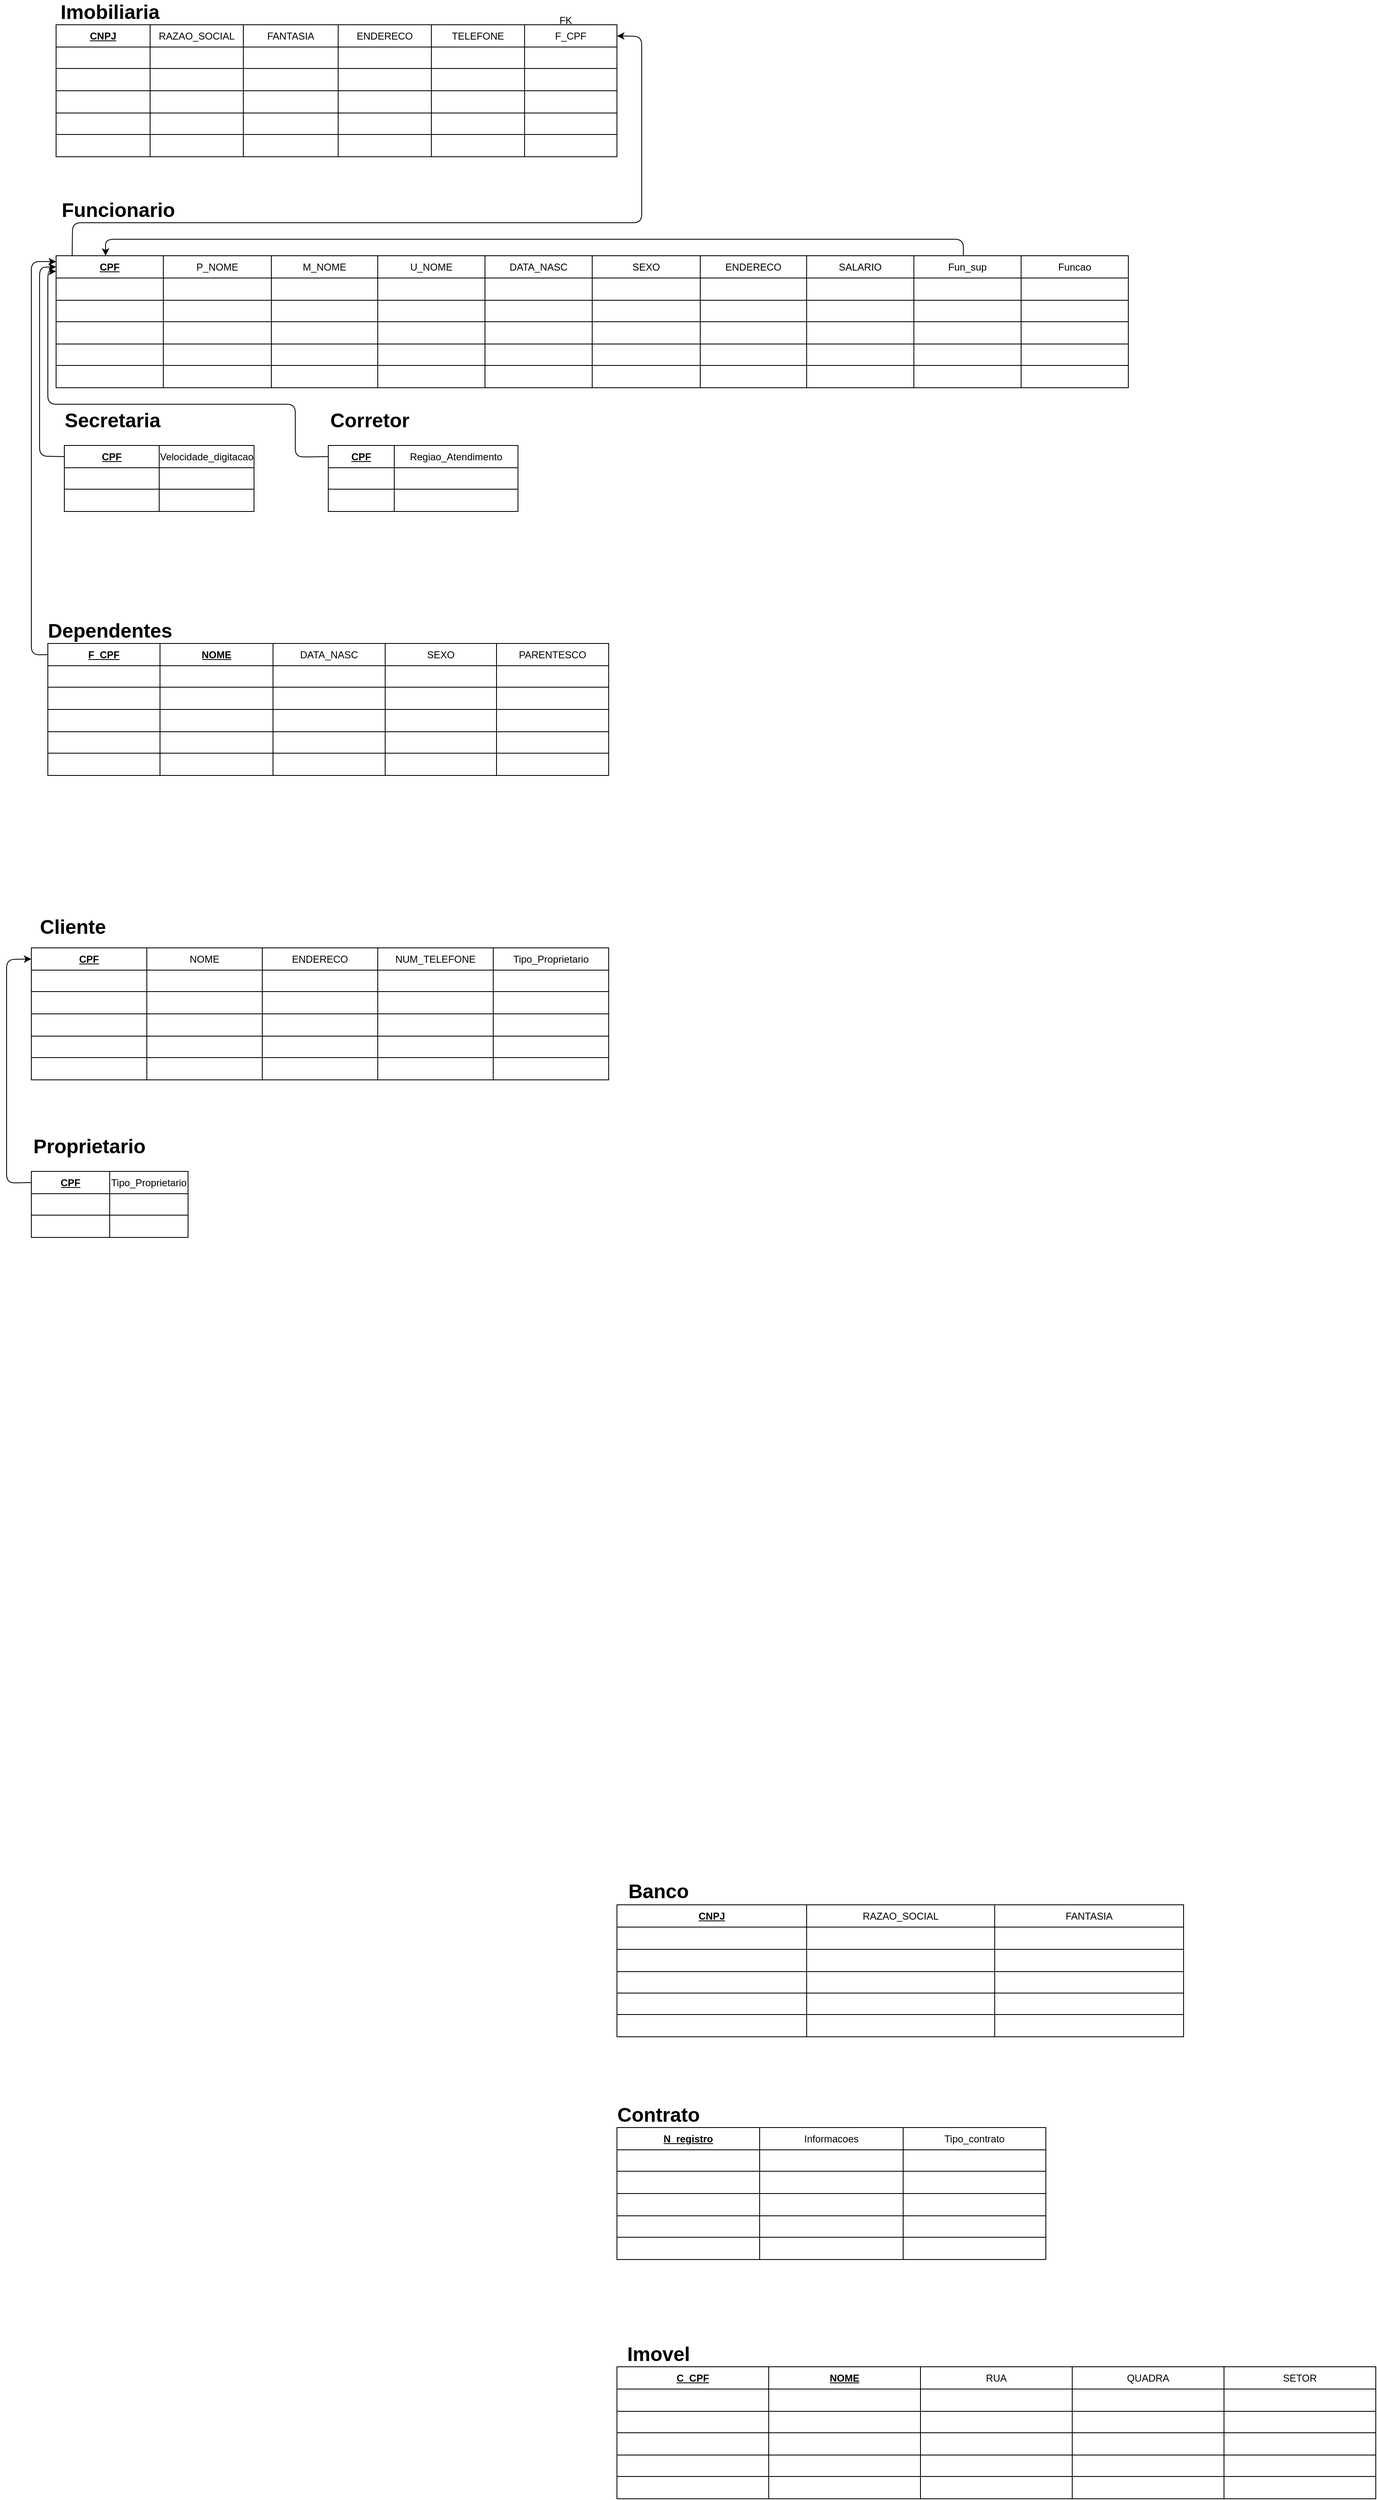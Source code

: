 <mxfile version="13.8.5" type="github">
  <diagram id="x4VcSk3GQQeyTvw1p3uz" name="Page-1">
    <mxGraphModel dx="723" dy="375" grid="1" gridSize="10" guides="1" tooltips="1" connect="1" arrows="1" fold="1" page="1" pageScale="1" pageWidth="827" pageHeight="1169" math="0" shadow="0">
      <root>
        <mxCell id="0" />
        <mxCell id="1" parent="0" />
        <mxCell id="ddTO6_FposIUlyiPp3jF-1" value="Imobiliaria&lt;br&gt;" style="text;strokeColor=none;fillColor=none;html=1;fontSize=24;fontStyle=1;verticalAlign=middle;align=center;" vertex="1" parent="1">
          <mxGeometry x="150" y="60" width="130" height="30" as="geometry" />
        </mxCell>
        <mxCell id="ddTO6_FposIUlyiPp3jF-2" value="" style="shape=table;html=1;whiteSpace=wrap;startSize=0;container=1;collapsible=0;childLayout=tableLayout;strokeWidth=1;" vertex="1" parent="1">
          <mxGeometry x="150" y="90" width="680" height="160" as="geometry" />
        </mxCell>
        <mxCell id="ddTO6_FposIUlyiPp3jF-3" style="shape=partialRectangle;html=1;whiteSpace=wrap;collapsible=0;dropTarget=0;pointerEvents=0;fillColor=none;top=0;left=0;bottom=0;right=0;points=[[0,0.5],[1,0.5]];portConstraint=eastwest;" vertex="1" parent="ddTO6_FposIUlyiPp3jF-2">
          <mxGeometry width="680" height="27" as="geometry" />
        </mxCell>
        <mxCell id="ddTO6_FposIUlyiPp3jF-4" value="&lt;b&gt;&lt;u&gt;CNPJ&lt;/u&gt;&lt;/b&gt;" style="shape=partialRectangle;html=1;whiteSpace=wrap;connectable=0;fillColor=none;top=0;left=0;bottom=0;right=0;overflow=hidden;" vertex="1" parent="ddTO6_FposIUlyiPp3jF-3">
          <mxGeometry width="114" height="27" as="geometry" />
        </mxCell>
        <mxCell id="ddTO6_FposIUlyiPp3jF-5" value="RAZAO_SOCIAL" style="shape=partialRectangle;html=1;whiteSpace=wrap;connectable=0;fillColor=none;top=0;left=0;bottom=0;right=0;overflow=hidden;" vertex="1" parent="ddTO6_FposIUlyiPp3jF-3">
          <mxGeometry x="114" width="113" height="27" as="geometry" />
        </mxCell>
        <mxCell id="ddTO6_FposIUlyiPp3jF-6" value="FANTASIA" style="shape=partialRectangle;html=1;whiteSpace=wrap;connectable=0;fillColor=none;top=0;left=0;bottom=0;right=0;overflow=hidden;" vertex="1" parent="ddTO6_FposIUlyiPp3jF-3">
          <mxGeometry x="227" width="115" height="27" as="geometry" />
        </mxCell>
        <mxCell id="ddTO6_FposIUlyiPp3jF-7" value="ENDERECO" style="shape=partialRectangle;html=1;whiteSpace=wrap;connectable=0;fillColor=none;top=0;left=0;bottom=0;right=0;overflow=hidden;" vertex="1" parent="ddTO6_FposIUlyiPp3jF-3">
          <mxGeometry x="342" width="113" height="27" as="geometry" />
        </mxCell>
        <mxCell id="ddTO6_FposIUlyiPp3jF-8" value="TELEFONE" style="shape=partialRectangle;html=1;whiteSpace=wrap;connectable=0;fillColor=none;top=0;left=0;bottom=0;right=0;overflow=hidden;" vertex="1" parent="ddTO6_FposIUlyiPp3jF-3">
          <mxGeometry x="455" width="113" height="27" as="geometry" />
        </mxCell>
        <mxCell id="ddTO6_FposIUlyiPp3jF-332" value="F_CPF" style="shape=partialRectangle;html=1;whiteSpace=wrap;connectable=0;fillColor=none;top=0;left=0;bottom=0;right=0;overflow=hidden;" vertex="1" parent="ddTO6_FposIUlyiPp3jF-3">
          <mxGeometry x="568" width="112" height="27" as="geometry" />
        </mxCell>
        <mxCell id="ddTO6_FposIUlyiPp3jF-9" value="" style="shape=partialRectangle;html=1;whiteSpace=wrap;collapsible=0;dropTarget=0;pointerEvents=0;fillColor=none;top=0;left=0;bottom=0;right=0;points=[[0,0.5],[1,0.5]];portConstraint=eastwest;" vertex="1" parent="ddTO6_FposIUlyiPp3jF-2">
          <mxGeometry y="27" width="680" height="26" as="geometry" />
        </mxCell>
        <mxCell id="ddTO6_FposIUlyiPp3jF-10" style="shape=partialRectangle;html=1;whiteSpace=wrap;connectable=0;fillColor=none;top=0;left=0;bottom=0;right=0;overflow=hidden;" vertex="1" parent="ddTO6_FposIUlyiPp3jF-9">
          <mxGeometry width="114" height="26" as="geometry" />
        </mxCell>
        <mxCell id="ddTO6_FposIUlyiPp3jF-11" style="shape=partialRectangle;html=1;whiteSpace=wrap;connectable=0;fillColor=none;top=0;left=0;bottom=0;right=0;overflow=hidden;" vertex="1" parent="ddTO6_FposIUlyiPp3jF-9">
          <mxGeometry x="114" width="113" height="26" as="geometry" />
        </mxCell>
        <mxCell id="ddTO6_FposIUlyiPp3jF-12" style="shape=partialRectangle;html=1;whiteSpace=wrap;connectable=0;fillColor=none;top=0;left=0;bottom=0;right=0;overflow=hidden;" vertex="1" parent="ddTO6_FposIUlyiPp3jF-9">
          <mxGeometry x="227" width="115" height="26" as="geometry" />
        </mxCell>
        <mxCell id="ddTO6_FposIUlyiPp3jF-13" value="" style="shape=partialRectangle;html=1;whiteSpace=wrap;connectable=0;fillColor=none;top=0;left=0;bottom=0;right=0;overflow=hidden;" vertex="1" parent="ddTO6_FposIUlyiPp3jF-9">
          <mxGeometry x="342" width="113" height="26" as="geometry" />
        </mxCell>
        <mxCell id="ddTO6_FposIUlyiPp3jF-14" value="" style="shape=partialRectangle;html=1;whiteSpace=wrap;connectable=0;fillColor=none;top=0;left=0;bottom=0;right=0;overflow=hidden;" vertex="1" parent="ddTO6_FposIUlyiPp3jF-9">
          <mxGeometry x="455" width="113" height="26" as="geometry" />
        </mxCell>
        <mxCell id="ddTO6_FposIUlyiPp3jF-333" style="shape=partialRectangle;html=1;whiteSpace=wrap;connectable=0;fillColor=none;top=0;left=0;bottom=0;right=0;overflow=hidden;" vertex="1" parent="ddTO6_FposIUlyiPp3jF-9">
          <mxGeometry x="568" width="112" height="26" as="geometry" />
        </mxCell>
        <mxCell id="ddTO6_FposIUlyiPp3jF-15" style="shape=partialRectangle;html=1;whiteSpace=wrap;collapsible=0;dropTarget=0;pointerEvents=0;fillColor=none;top=0;left=0;bottom=0;right=0;points=[[0,0.5],[1,0.5]];portConstraint=eastwest;" vertex="1" parent="ddTO6_FposIUlyiPp3jF-2">
          <mxGeometry y="53" width="680" height="27" as="geometry" />
        </mxCell>
        <mxCell id="ddTO6_FposIUlyiPp3jF-16" style="shape=partialRectangle;html=1;whiteSpace=wrap;connectable=0;fillColor=none;top=0;left=0;bottom=0;right=0;overflow=hidden;" vertex="1" parent="ddTO6_FposIUlyiPp3jF-15">
          <mxGeometry width="114" height="27" as="geometry" />
        </mxCell>
        <mxCell id="ddTO6_FposIUlyiPp3jF-17" style="shape=partialRectangle;html=1;whiteSpace=wrap;connectable=0;fillColor=none;top=0;left=0;bottom=0;right=0;overflow=hidden;" vertex="1" parent="ddTO6_FposIUlyiPp3jF-15">
          <mxGeometry x="114" width="113" height="27" as="geometry" />
        </mxCell>
        <mxCell id="ddTO6_FposIUlyiPp3jF-18" style="shape=partialRectangle;html=1;whiteSpace=wrap;connectable=0;fillColor=none;top=0;left=0;bottom=0;right=0;overflow=hidden;" vertex="1" parent="ddTO6_FposIUlyiPp3jF-15">
          <mxGeometry x="227" width="115" height="27" as="geometry" />
        </mxCell>
        <mxCell id="ddTO6_FposIUlyiPp3jF-19" style="shape=partialRectangle;html=1;whiteSpace=wrap;connectable=0;fillColor=none;top=0;left=0;bottom=0;right=0;overflow=hidden;" vertex="1" parent="ddTO6_FposIUlyiPp3jF-15">
          <mxGeometry x="342" width="113" height="27" as="geometry" />
        </mxCell>
        <mxCell id="ddTO6_FposIUlyiPp3jF-20" style="shape=partialRectangle;html=1;whiteSpace=wrap;connectable=0;fillColor=none;top=0;left=0;bottom=0;right=0;overflow=hidden;" vertex="1" parent="ddTO6_FposIUlyiPp3jF-15">
          <mxGeometry x="455" width="113" height="27" as="geometry" />
        </mxCell>
        <mxCell id="ddTO6_FposIUlyiPp3jF-334" style="shape=partialRectangle;html=1;whiteSpace=wrap;connectable=0;fillColor=none;top=0;left=0;bottom=0;right=0;overflow=hidden;" vertex="1" parent="ddTO6_FposIUlyiPp3jF-15">
          <mxGeometry x="568" width="112" height="27" as="geometry" />
        </mxCell>
        <mxCell id="ddTO6_FposIUlyiPp3jF-21" style="shape=partialRectangle;html=1;whiteSpace=wrap;collapsible=0;dropTarget=0;pointerEvents=0;fillColor=none;top=0;left=0;bottom=0;right=0;points=[[0,0.5],[1,0.5]];portConstraint=eastwest;" vertex="1" parent="ddTO6_FposIUlyiPp3jF-2">
          <mxGeometry y="80" width="680" height="27" as="geometry" />
        </mxCell>
        <mxCell id="ddTO6_FposIUlyiPp3jF-22" style="shape=partialRectangle;html=1;whiteSpace=wrap;connectable=0;fillColor=none;top=0;left=0;bottom=0;right=0;overflow=hidden;" vertex="1" parent="ddTO6_FposIUlyiPp3jF-21">
          <mxGeometry width="114" height="27" as="geometry" />
        </mxCell>
        <mxCell id="ddTO6_FposIUlyiPp3jF-23" style="shape=partialRectangle;html=1;whiteSpace=wrap;connectable=0;fillColor=none;top=0;left=0;bottom=0;right=0;overflow=hidden;" vertex="1" parent="ddTO6_FposIUlyiPp3jF-21">
          <mxGeometry x="114" width="113" height="27" as="geometry" />
        </mxCell>
        <mxCell id="ddTO6_FposIUlyiPp3jF-24" style="shape=partialRectangle;html=1;whiteSpace=wrap;connectable=0;fillColor=none;top=0;left=0;bottom=0;right=0;overflow=hidden;" vertex="1" parent="ddTO6_FposIUlyiPp3jF-21">
          <mxGeometry x="227" width="115" height="27" as="geometry" />
        </mxCell>
        <mxCell id="ddTO6_FposIUlyiPp3jF-25" style="shape=partialRectangle;html=1;whiteSpace=wrap;connectable=0;fillColor=none;top=0;left=0;bottom=0;right=0;overflow=hidden;" vertex="1" parent="ddTO6_FposIUlyiPp3jF-21">
          <mxGeometry x="342" width="113" height="27" as="geometry" />
        </mxCell>
        <mxCell id="ddTO6_FposIUlyiPp3jF-26" style="shape=partialRectangle;html=1;whiteSpace=wrap;connectable=0;fillColor=none;top=0;left=0;bottom=0;right=0;overflow=hidden;" vertex="1" parent="ddTO6_FposIUlyiPp3jF-21">
          <mxGeometry x="455" width="113" height="27" as="geometry" />
        </mxCell>
        <mxCell id="ddTO6_FposIUlyiPp3jF-335" style="shape=partialRectangle;html=1;whiteSpace=wrap;connectable=0;fillColor=none;top=0;left=0;bottom=0;right=0;overflow=hidden;" vertex="1" parent="ddTO6_FposIUlyiPp3jF-21">
          <mxGeometry x="568" width="112" height="27" as="geometry" />
        </mxCell>
        <mxCell id="ddTO6_FposIUlyiPp3jF-27" style="shape=partialRectangle;html=1;whiteSpace=wrap;collapsible=0;dropTarget=0;pointerEvents=0;fillColor=none;top=0;left=0;bottom=0;right=0;points=[[0,0.5],[1,0.5]];portConstraint=eastwest;" vertex="1" parent="ddTO6_FposIUlyiPp3jF-2">
          <mxGeometry y="107" width="680" height="26" as="geometry" />
        </mxCell>
        <mxCell id="ddTO6_FposIUlyiPp3jF-28" style="shape=partialRectangle;html=1;whiteSpace=wrap;connectable=0;fillColor=none;top=0;left=0;bottom=0;right=0;overflow=hidden;" vertex="1" parent="ddTO6_FposIUlyiPp3jF-27">
          <mxGeometry width="114" height="26" as="geometry" />
        </mxCell>
        <mxCell id="ddTO6_FposIUlyiPp3jF-29" style="shape=partialRectangle;html=1;whiteSpace=wrap;connectable=0;fillColor=none;top=0;left=0;bottom=0;right=0;overflow=hidden;" vertex="1" parent="ddTO6_FposIUlyiPp3jF-27">
          <mxGeometry x="114" width="113" height="26" as="geometry" />
        </mxCell>
        <mxCell id="ddTO6_FposIUlyiPp3jF-30" style="shape=partialRectangle;html=1;whiteSpace=wrap;connectable=0;fillColor=none;top=0;left=0;bottom=0;right=0;overflow=hidden;" vertex="1" parent="ddTO6_FposIUlyiPp3jF-27">
          <mxGeometry x="227" width="115" height="26" as="geometry" />
        </mxCell>
        <mxCell id="ddTO6_FposIUlyiPp3jF-31" style="shape=partialRectangle;html=1;whiteSpace=wrap;connectable=0;fillColor=none;top=0;left=0;bottom=0;right=0;overflow=hidden;" vertex="1" parent="ddTO6_FposIUlyiPp3jF-27">
          <mxGeometry x="342" width="113" height="26" as="geometry" />
        </mxCell>
        <mxCell id="ddTO6_FposIUlyiPp3jF-32" style="shape=partialRectangle;html=1;whiteSpace=wrap;connectable=0;fillColor=none;top=0;left=0;bottom=0;right=0;overflow=hidden;" vertex="1" parent="ddTO6_FposIUlyiPp3jF-27">
          <mxGeometry x="455" width="113" height="26" as="geometry" />
        </mxCell>
        <mxCell id="ddTO6_FposIUlyiPp3jF-336" style="shape=partialRectangle;html=1;whiteSpace=wrap;connectable=0;fillColor=none;top=0;left=0;bottom=0;right=0;overflow=hidden;" vertex="1" parent="ddTO6_FposIUlyiPp3jF-27">
          <mxGeometry x="568" width="112" height="26" as="geometry" />
        </mxCell>
        <mxCell id="ddTO6_FposIUlyiPp3jF-33" style="shape=partialRectangle;html=1;whiteSpace=wrap;collapsible=0;dropTarget=0;pointerEvents=0;fillColor=none;top=0;left=0;bottom=0;right=0;points=[[0,0.5],[1,0.5]];portConstraint=eastwest;" vertex="1" parent="ddTO6_FposIUlyiPp3jF-2">
          <mxGeometry y="133" width="680" height="27" as="geometry" />
        </mxCell>
        <mxCell id="ddTO6_FposIUlyiPp3jF-34" style="shape=partialRectangle;html=1;whiteSpace=wrap;connectable=0;fillColor=none;top=0;left=0;bottom=0;right=0;overflow=hidden;" vertex="1" parent="ddTO6_FposIUlyiPp3jF-33">
          <mxGeometry width="114" height="27" as="geometry" />
        </mxCell>
        <mxCell id="ddTO6_FposIUlyiPp3jF-35" style="shape=partialRectangle;html=1;whiteSpace=wrap;connectable=0;fillColor=none;top=0;left=0;bottom=0;right=0;overflow=hidden;" vertex="1" parent="ddTO6_FposIUlyiPp3jF-33">
          <mxGeometry x="114" width="113" height="27" as="geometry" />
        </mxCell>
        <mxCell id="ddTO6_FposIUlyiPp3jF-36" style="shape=partialRectangle;html=1;whiteSpace=wrap;connectable=0;fillColor=none;top=0;left=0;bottom=0;right=0;overflow=hidden;" vertex="1" parent="ddTO6_FposIUlyiPp3jF-33">
          <mxGeometry x="227" width="115" height="27" as="geometry" />
        </mxCell>
        <mxCell id="ddTO6_FposIUlyiPp3jF-37" style="shape=partialRectangle;html=1;whiteSpace=wrap;connectable=0;fillColor=none;top=0;left=0;bottom=0;right=0;overflow=hidden;" vertex="1" parent="ddTO6_FposIUlyiPp3jF-33">
          <mxGeometry x="342" width="113" height="27" as="geometry" />
        </mxCell>
        <mxCell id="ddTO6_FposIUlyiPp3jF-38" style="shape=partialRectangle;html=1;whiteSpace=wrap;connectable=0;fillColor=none;top=0;left=0;bottom=0;right=0;overflow=hidden;" vertex="1" parent="ddTO6_FposIUlyiPp3jF-33">
          <mxGeometry x="455" width="113" height="27" as="geometry" />
        </mxCell>
        <mxCell id="ddTO6_FposIUlyiPp3jF-337" style="shape=partialRectangle;html=1;whiteSpace=wrap;connectable=0;fillColor=none;top=0;left=0;bottom=0;right=0;overflow=hidden;" vertex="1" parent="ddTO6_FposIUlyiPp3jF-33">
          <mxGeometry x="568" width="112" height="27" as="geometry" />
        </mxCell>
        <mxCell id="ddTO6_FposIUlyiPp3jF-39" value="Funcionario" style="text;strokeColor=none;fillColor=none;html=1;fontSize=24;fontStyle=1;verticalAlign=middle;align=center;" vertex="1" parent="1">
          <mxGeometry x="150" y="300" width="150" height="30" as="geometry" />
        </mxCell>
        <mxCell id="ddTO6_FposIUlyiPp3jF-40" value="Dependentes" style="text;strokeColor=none;fillColor=none;html=1;fontSize=24;fontStyle=1;verticalAlign=middle;align=center;" vertex="1" parent="1">
          <mxGeometry x="140" y="810" width="150" height="30" as="geometry" />
        </mxCell>
        <mxCell id="ddTO6_FposIUlyiPp3jF-41" value="Cliente" style="text;strokeColor=none;fillColor=none;html=1;fontSize=24;fontStyle=1;verticalAlign=middle;align=center;" vertex="1" parent="1">
          <mxGeometry x="120" y="1169" width="100" height="30" as="geometry" />
        </mxCell>
        <mxCell id="ddTO6_FposIUlyiPp3jF-42" value="" style="shape=table;html=1;whiteSpace=wrap;startSize=0;container=1;collapsible=0;childLayout=tableLayout;strokeWidth=1;" vertex="1" parent="1">
          <mxGeometry x="150" y="370" width="1300" height="160" as="geometry" />
        </mxCell>
        <mxCell id="ddTO6_FposIUlyiPp3jF-43" value="" style="shape=partialRectangle;html=1;whiteSpace=wrap;collapsible=0;dropTarget=0;pointerEvents=0;fillColor=none;top=0;left=0;bottom=0;right=0;points=[[0,0.5],[1,0.5]];portConstraint=eastwest;" vertex="1" parent="ddTO6_FposIUlyiPp3jF-42">
          <mxGeometry width="1300" height="27" as="geometry" />
        </mxCell>
        <mxCell id="ddTO6_FposIUlyiPp3jF-44" value="CPF" style="shape=partialRectangle;html=1;whiteSpace=wrap;connectable=0;fillColor=none;top=0;left=0;bottom=0;right=0;overflow=hidden;fontStyle=5" vertex="1" parent="ddTO6_FposIUlyiPp3jF-43">
          <mxGeometry width="130" height="27" as="geometry" />
        </mxCell>
        <mxCell id="ddTO6_FposIUlyiPp3jF-45" value="P_NOME" style="shape=partialRectangle;html=1;whiteSpace=wrap;connectable=0;fillColor=none;top=0;left=0;bottom=0;right=0;overflow=hidden;" vertex="1" parent="ddTO6_FposIUlyiPp3jF-43">
          <mxGeometry x="130" width="131" height="27" as="geometry" />
        </mxCell>
        <mxCell id="ddTO6_FposIUlyiPp3jF-46" value="M_NOME" style="shape=partialRectangle;html=1;whiteSpace=wrap;connectable=0;fillColor=none;top=0;left=0;bottom=0;right=0;overflow=hidden;" vertex="1" parent="ddTO6_FposIUlyiPp3jF-43">
          <mxGeometry x="261" width="129" height="27" as="geometry" />
        </mxCell>
        <mxCell id="ddTO6_FposIUlyiPp3jF-47" value="U_NOME" style="shape=partialRectangle;html=1;whiteSpace=wrap;connectable=0;fillColor=none;top=0;left=0;bottom=0;right=0;overflow=hidden;" vertex="1" parent="ddTO6_FposIUlyiPp3jF-43">
          <mxGeometry x="390" width="130" height="27" as="geometry" />
        </mxCell>
        <mxCell id="ddTO6_FposIUlyiPp3jF-48" value="DATA_NASC" style="shape=partialRectangle;html=1;whiteSpace=wrap;connectable=0;fillColor=none;top=0;left=0;bottom=0;right=0;overflow=hidden;" vertex="1" parent="ddTO6_FposIUlyiPp3jF-43">
          <mxGeometry x="520" width="130" height="27" as="geometry" />
        </mxCell>
        <mxCell id="ddTO6_FposIUlyiPp3jF-49" value="SEXO" style="shape=partialRectangle;html=1;whiteSpace=wrap;connectable=0;fillColor=none;top=0;left=0;bottom=0;right=0;overflow=hidden;" vertex="1" parent="ddTO6_FposIUlyiPp3jF-43">
          <mxGeometry x="650" width="131" height="27" as="geometry" />
        </mxCell>
        <mxCell id="ddTO6_FposIUlyiPp3jF-50" value="ENDERECO" style="shape=partialRectangle;html=1;whiteSpace=wrap;connectable=0;fillColor=none;top=0;left=0;bottom=0;right=0;overflow=hidden;" vertex="1" parent="ddTO6_FposIUlyiPp3jF-43">
          <mxGeometry x="781" width="129" height="27" as="geometry" />
        </mxCell>
        <mxCell id="ddTO6_FposIUlyiPp3jF-51" value="SALARIO" style="shape=partialRectangle;html=1;whiteSpace=wrap;connectable=0;fillColor=none;top=0;left=0;bottom=0;right=0;overflow=hidden;" vertex="1" parent="ddTO6_FposIUlyiPp3jF-43">
          <mxGeometry x="910" width="130" height="27" as="geometry" />
        </mxCell>
        <mxCell id="ddTO6_FposIUlyiPp3jF-52" value="Fun_sup" style="shape=partialRectangle;html=1;whiteSpace=wrap;connectable=0;fillColor=none;top=0;left=0;bottom=0;right=0;overflow=hidden;" vertex="1" parent="ddTO6_FposIUlyiPp3jF-43">
          <mxGeometry x="1040" width="130" height="27" as="geometry" />
        </mxCell>
        <mxCell id="ddTO6_FposIUlyiPp3jF-53" value="Funcao" style="shape=partialRectangle;html=1;whiteSpace=wrap;connectable=0;fillColor=none;top=0;left=0;bottom=0;right=0;overflow=hidden;" vertex="1" parent="ddTO6_FposIUlyiPp3jF-43">
          <mxGeometry x="1170" width="130" height="27" as="geometry" />
        </mxCell>
        <mxCell id="ddTO6_FposIUlyiPp3jF-56" value="" style="shape=partialRectangle;html=1;whiteSpace=wrap;collapsible=0;dropTarget=0;pointerEvents=0;fillColor=none;top=0;left=0;bottom=0;right=0;points=[[0,0.5],[1,0.5]];portConstraint=eastwest;" vertex="1" parent="ddTO6_FposIUlyiPp3jF-42">
          <mxGeometry y="27" width="1300" height="27" as="geometry" />
        </mxCell>
        <mxCell id="ddTO6_FposIUlyiPp3jF-57" value="" style="shape=partialRectangle;html=1;whiteSpace=wrap;connectable=0;fillColor=none;top=0;left=0;bottom=0;right=0;overflow=hidden;" vertex="1" parent="ddTO6_FposIUlyiPp3jF-56">
          <mxGeometry width="130" height="27" as="geometry" />
        </mxCell>
        <mxCell id="ddTO6_FposIUlyiPp3jF-58" value="" style="shape=partialRectangle;html=1;whiteSpace=wrap;connectable=0;fillColor=none;top=0;left=0;bottom=0;right=0;overflow=hidden;" vertex="1" parent="ddTO6_FposIUlyiPp3jF-56">
          <mxGeometry x="130" width="131" height="27" as="geometry" />
        </mxCell>
        <mxCell id="ddTO6_FposIUlyiPp3jF-59" value="" style="shape=partialRectangle;html=1;whiteSpace=wrap;connectable=0;fillColor=none;top=0;left=0;bottom=0;right=0;overflow=hidden;" vertex="1" parent="ddTO6_FposIUlyiPp3jF-56">
          <mxGeometry x="261" width="129" height="27" as="geometry" />
        </mxCell>
        <mxCell id="ddTO6_FposIUlyiPp3jF-60" style="shape=partialRectangle;html=1;whiteSpace=wrap;connectable=0;fillColor=none;top=0;left=0;bottom=0;right=0;overflow=hidden;" vertex="1" parent="ddTO6_FposIUlyiPp3jF-56">
          <mxGeometry x="390" width="130" height="27" as="geometry" />
        </mxCell>
        <mxCell id="ddTO6_FposIUlyiPp3jF-61" style="shape=partialRectangle;html=1;whiteSpace=wrap;connectable=0;fillColor=none;top=0;left=0;bottom=0;right=0;overflow=hidden;" vertex="1" parent="ddTO6_FposIUlyiPp3jF-56">
          <mxGeometry x="520" width="130" height="27" as="geometry" />
        </mxCell>
        <mxCell id="ddTO6_FposIUlyiPp3jF-62" style="shape=partialRectangle;html=1;whiteSpace=wrap;connectable=0;fillColor=none;top=0;left=0;bottom=0;right=0;overflow=hidden;" vertex="1" parent="ddTO6_FposIUlyiPp3jF-56">
          <mxGeometry x="650" width="131" height="27" as="geometry" />
        </mxCell>
        <mxCell id="ddTO6_FposIUlyiPp3jF-63" style="shape=partialRectangle;html=1;whiteSpace=wrap;connectable=0;fillColor=none;top=0;left=0;bottom=0;right=0;overflow=hidden;" vertex="1" parent="ddTO6_FposIUlyiPp3jF-56">
          <mxGeometry x="781" width="129" height="27" as="geometry" />
        </mxCell>
        <mxCell id="ddTO6_FposIUlyiPp3jF-64" style="shape=partialRectangle;html=1;whiteSpace=wrap;connectable=0;fillColor=none;top=0;left=0;bottom=0;right=0;overflow=hidden;" vertex="1" parent="ddTO6_FposIUlyiPp3jF-56">
          <mxGeometry x="910" width="130" height="27" as="geometry" />
        </mxCell>
        <mxCell id="ddTO6_FposIUlyiPp3jF-65" style="shape=partialRectangle;html=1;whiteSpace=wrap;connectable=0;fillColor=none;top=0;left=0;bottom=0;right=0;overflow=hidden;" vertex="1" parent="ddTO6_FposIUlyiPp3jF-56">
          <mxGeometry x="1040" width="130" height="27" as="geometry" />
        </mxCell>
        <mxCell id="ddTO6_FposIUlyiPp3jF-66" style="shape=partialRectangle;html=1;whiteSpace=wrap;connectable=0;fillColor=none;top=0;left=0;bottom=0;right=0;overflow=hidden;" vertex="1" parent="ddTO6_FposIUlyiPp3jF-56">
          <mxGeometry x="1170" width="130" height="27" as="geometry" />
        </mxCell>
        <mxCell id="ddTO6_FposIUlyiPp3jF-69" value="" style="shape=partialRectangle;html=1;whiteSpace=wrap;collapsible=0;dropTarget=0;pointerEvents=0;fillColor=none;top=0;left=0;bottom=0;right=0;points=[[0,0.5],[1,0.5]];portConstraint=eastwest;" vertex="1" parent="ddTO6_FposIUlyiPp3jF-42">
          <mxGeometry y="54" width="1300" height="26" as="geometry" />
        </mxCell>
        <mxCell id="ddTO6_FposIUlyiPp3jF-70" value="" style="shape=partialRectangle;html=1;whiteSpace=wrap;connectable=0;fillColor=none;top=0;left=0;bottom=0;right=0;overflow=hidden;" vertex="1" parent="ddTO6_FposIUlyiPp3jF-69">
          <mxGeometry width="130" height="26" as="geometry" />
        </mxCell>
        <mxCell id="ddTO6_FposIUlyiPp3jF-71" value="" style="shape=partialRectangle;html=1;whiteSpace=wrap;connectable=0;fillColor=none;top=0;left=0;bottom=0;right=0;overflow=hidden;" vertex="1" parent="ddTO6_FposIUlyiPp3jF-69">
          <mxGeometry x="130" width="131" height="26" as="geometry" />
        </mxCell>
        <mxCell id="ddTO6_FposIUlyiPp3jF-72" value="" style="shape=partialRectangle;html=1;whiteSpace=wrap;connectable=0;fillColor=none;top=0;left=0;bottom=0;right=0;overflow=hidden;" vertex="1" parent="ddTO6_FposIUlyiPp3jF-69">
          <mxGeometry x="261" width="129" height="26" as="geometry" />
        </mxCell>
        <mxCell id="ddTO6_FposIUlyiPp3jF-73" style="shape=partialRectangle;html=1;whiteSpace=wrap;connectable=0;fillColor=none;top=0;left=0;bottom=0;right=0;overflow=hidden;" vertex="1" parent="ddTO6_FposIUlyiPp3jF-69">
          <mxGeometry x="390" width="130" height="26" as="geometry" />
        </mxCell>
        <mxCell id="ddTO6_FposIUlyiPp3jF-74" style="shape=partialRectangle;html=1;whiteSpace=wrap;connectable=0;fillColor=none;top=0;left=0;bottom=0;right=0;overflow=hidden;" vertex="1" parent="ddTO6_FposIUlyiPp3jF-69">
          <mxGeometry x="520" width="130" height="26" as="geometry" />
        </mxCell>
        <mxCell id="ddTO6_FposIUlyiPp3jF-75" style="shape=partialRectangle;html=1;whiteSpace=wrap;connectable=0;fillColor=none;top=0;left=0;bottom=0;right=0;overflow=hidden;" vertex="1" parent="ddTO6_FposIUlyiPp3jF-69">
          <mxGeometry x="650" width="131" height="26" as="geometry" />
        </mxCell>
        <mxCell id="ddTO6_FposIUlyiPp3jF-76" style="shape=partialRectangle;html=1;whiteSpace=wrap;connectable=0;fillColor=none;top=0;left=0;bottom=0;right=0;overflow=hidden;" vertex="1" parent="ddTO6_FposIUlyiPp3jF-69">
          <mxGeometry x="781" width="129" height="26" as="geometry" />
        </mxCell>
        <mxCell id="ddTO6_FposIUlyiPp3jF-77" style="shape=partialRectangle;html=1;whiteSpace=wrap;connectable=0;fillColor=none;top=0;left=0;bottom=0;right=0;overflow=hidden;" vertex="1" parent="ddTO6_FposIUlyiPp3jF-69">
          <mxGeometry x="910" width="130" height="26" as="geometry" />
        </mxCell>
        <mxCell id="ddTO6_FposIUlyiPp3jF-78" style="shape=partialRectangle;html=1;whiteSpace=wrap;connectable=0;fillColor=none;top=0;left=0;bottom=0;right=0;overflow=hidden;" vertex="1" parent="ddTO6_FposIUlyiPp3jF-69">
          <mxGeometry x="1040" width="130" height="26" as="geometry" />
        </mxCell>
        <mxCell id="ddTO6_FposIUlyiPp3jF-79" style="shape=partialRectangle;html=1;whiteSpace=wrap;connectable=0;fillColor=none;top=0;left=0;bottom=0;right=0;overflow=hidden;" vertex="1" parent="ddTO6_FposIUlyiPp3jF-69">
          <mxGeometry x="1170" width="130" height="26" as="geometry" />
        </mxCell>
        <mxCell id="ddTO6_FposIUlyiPp3jF-82" style="shape=partialRectangle;html=1;whiteSpace=wrap;collapsible=0;dropTarget=0;pointerEvents=0;fillColor=none;top=0;left=0;bottom=0;right=0;points=[[0,0.5],[1,0.5]];portConstraint=eastwest;" vertex="1" parent="ddTO6_FposIUlyiPp3jF-42">
          <mxGeometry y="80" width="1300" height="27" as="geometry" />
        </mxCell>
        <mxCell id="ddTO6_FposIUlyiPp3jF-83" style="shape=partialRectangle;html=1;whiteSpace=wrap;connectable=0;fillColor=none;top=0;left=0;bottom=0;right=0;overflow=hidden;" vertex="1" parent="ddTO6_FposIUlyiPp3jF-82">
          <mxGeometry width="130" height="27" as="geometry" />
        </mxCell>
        <mxCell id="ddTO6_FposIUlyiPp3jF-84" style="shape=partialRectangle;html=1;whiteSpace=wrap;connectable=0;fillColor=none;top=0;left=0;bottom=0;right=0;overflow=hidden;" vertex="1" parent="ddTO6_FposIUlyiPp3jF-82">
          <mxGeometry x="130" width="131" height="27" as="geometry" />
        </mxCell>
        <mxCell id="ddTO6_FposIUlyiPp3jF-85" style="shape=partialRectangle;html=1;whiteSpace=wrap;connectable=0;fillColor=none;top=0;left=0;bottom=0;right=0;overflow=hidden;" vertex="1" parent="ddTO6_FposIUlyiPp3jF-82">
          <mxGeometry x="261" width="129" height="27" as="geometry" />
        </mxCell>
        <mxCell id="ddTO6_FposIUlyiPp3jF-86" style="shape=partialRectangle;html=1;whiteSpace=wrap;connectable=0;fillColor=none;top=0;left=0;bottom=0;right=0;overflow=hidden;" vertex="1" parent="ddTO6_FposIUlyiPp3jF-82">
          <mxGeometry x="390" width="130" height="27" as="geometry" />
        </mxCell>
        <mxCell id="ddTO6_FposIUlyiPp3jF-87" style="shape=partialRectangle;html=1;whiteSpace=wrap;connectable=0;fillColor=none;top=0;left=0;bottom=0;right=0;overflow=hidden;" vertex="1" parent="ddTO6_FposIUlyiPp3jF-82">
          <mxGeometry x="520" width="130" height="27" as="geometry" />
        </mxCell>
        <mxCell id="ddTO6_FposIUlyiPp3jF-88" style="shape=partialRectangle;html=1;whiteSpace=wrap;connectable=0;fillColor=none;top=0;left=0;bottom=0;right=0;overflow=hidden;" vertex="1" parent="ddTO6_FposIUlyiPp3jF-82">
          <mxGeometry x="650" width="131" height="27" as="geometry" />
        </mxCell>
        <mxCell id="ddTO6_FposIUlyiPp3jF-89" style="shape=partialRectangle;html=1;whiteSpace=wrap;connectable=0;fillColor=none;top=0;left=0;bottom=0;right=0;overflow=hidden;" vertex="1" parent="ddTO6_FposIUlyiPp3jF-82">
          <mxGeometry x="781" width="129" height="27" as="geometry" />
        </mxCell>
        <mxCell id="ddTO6_FposIUlyiPp3jF-90" style="shape=partialRectangle;html=1;whiteSpace=wrap;connectable=0;fillColor=none;top=0;left=0;bottom=0;right=0;overflow=hidden;" vertex="1" parent="ddTO6_FposIUlyiPp3jF-82">
          <mxGeometry x="910" width="130" height="27" as="geometry" />
        </mxCell>
        <mxCell id="ddTO6_FposIUlyiPp3jF-91" style="shape=partialRectangle;html=1;whiteSpace=wrap;connectable=0;fillColor=none;top=0;left=0;bottom=0;right=0;overflow=hidden;" vertex="1" parent="ddTO6_FposIUlyiPp3jF-82">
          <mxGeometry x="1040" width="130" height="27" as="geometry" />
        </mxCell>
        <mxCell id="ddTO6_FposIUlyiPp3jF-92" style="shape=partialRectangle;html=1;whiteSpace=wrap;connectable=0;fillColor=none;top=0;left=0;bottom=0;right=0;overflow=hidden;" vertex="1" parent="ddTO6_FposIUlyiPp3jF-82">
          <mxGeometry x="1170" width="130" height="27" as="geometry" />
        </mxCell>
        <mxCell id="ddTO6_FposIUlyiPp3jF-95" style="shape=partialRectangle;html=1;whiteSpace=wrap;collapsible=0;dropTarget=0;pointerEvents=0;fillColor=none;top=0;left=0;bottom=0;right=0;points=[[0,0.5],[1,0.5]];portConstraint=eastwest;" vertex="1" parent="ddTO6_FposIUlyiPp3jF-42">
          <mxGeometry y="107" width="1300" height="26" as="geometry" />
        </mxCell>
        <mxCell id="ddTO6_FposIUlyiPp3jF-96" style="shape=partialRectangle;html=1;whiteSpace=wrap;connectable=0;fillColor=none;top=0;left=0;bottom=0;right=0;overflow=hidden;" vertex="1" parent="ddTO6_FposIUlyiPp3jF-95">
          <mxGeometry width="130" height="26" as="geometry" />
        </mxCell>
        <mxCell id="ddTO6_FposIUlyiPp3jF-97" style="shape=partialRectangle;html=1;whiteSpace=wrap;connectable=0;fillColor=none;top=0;left=0;bottom=0;right=0;overflow=hidden;" vertex="1" parent="ddTO6_FposIUlyiPp3jF-95">
          <mxGeometry x="130" width="131" height="26" as="geometry" />
        </mxCell>
        <mxCell id="ddTO6_FposIUlyiPp3jF-98" style="shape=partialRectangle;html=1;whiteSpace=wrap;connectable=0;fillColor=none;top=0;left=0;bottom=0;right=0;overflow=hidden;" vertex="1" parent="ddTO6_FposIUlyiPp3jF-95">
          <mxGeometry x="261" width="129" height="26" as="geometry" />
        </mxCell>
        <mxCell id="ddTO6_FposIUlyiPp3jF-99" style="shape=partialRectangle;html=1;whiteSpace=wrap;connectable=0;fillColor=none;top=0;left=0;bottom=0;right=0;overflow=hidden;" vertex="1" parent="ddTO6_FposIUlyiPp3jF-95">
          <mxGeometry x="390" width="130" height="26" as="geometry" />
        </mxCell>
        <mxCell id="ddTO6_FposIUlyiPp3jF-100" style="shape=partialRectangle;html=1;whiteSpace=wrap;connectable=0;fillColor=none;top=0;left=0;bottom=0;right=0;overflow=hidden;" vertex="1" parent="ddTO6_FposIUlyiPp3jF-95">
          <mxGeometry x="520" width="130" height="26" as="geometry" />
        </mxCell>
        <mxCell id="ddTO6_FposIUlyiPp3jF-101" style="shape=partialRectangle;html=1;whiteSpace=wrap;connectable=0;fillColor=none;top=0;left=0;bottom=0;right=0;overflow=hidden;" vertex="1" parent="ddTO6_FposIUlyiPp3jF-95">
          <mxGeometry x="650" width="131" height="26" as="geometry" />
        </mxCell>
        <mxCell id="ddTO6_FposIUlyiPp3jF-102" style="shape=partialRectangle;html=1;whiteSpace=wrap;connectable=0;fillColor=none;top=0;left=0;bottom=0;right=0;overflow=hidden;" vertex="1" parent="ddTO6_FposIUlyiPp3jF-95">
          <mxGeometry x="781" width="129" height="26" as="geometry" />
        </mxCell>
        <mxCell id="ddTO6_FposIUlyiPp3jF-103" style="shape=partialRectangle;html=1;whiteSpace=wrap;connectable=0;fillColor=none;top=0;left=0;bottom=0;right=0;overflow=hidden;" vertex="1" parent="ddTO6_FposIUlyiPp3jF-95">
          <mxGeometry x="910" width="130" height="26" as="geometry" />
        </mxCell>
        <mxCell id="ddTO6_FposIUlyiPp3jF-104" style="shape=partialRectangle;html=1;whiteSpace=wrap;connectable=0;fillColor=none;top=0;left=0;bottom=0;right=0;overflow=hidden;" vertex="1" parent="ddTO6_FposIUlyiPp3jF-95">
          <mxGeometry x="1040" width="130" height="26" as="geometry" />
        </mxCell>
        <mxCell id="ddTO6_FposIUlyiPp3jF-105" style="shape=partialRectangle;html=1;whiteSpace=wrap;connectable=0;fillColor=none;top=0;left=0;bottom=0;right=0;overflow=hidden;" vertex="1" parent="ddTO6_FposIUlyiPp3jF-95">
          <mxGeometry x="1170" width="130" height="26" as="geometry" />
        </mxCell>
        <mxCell id="ddTO6_FposIUlyiPp3jF-108" style="shape=partialRectangle;html=1;whiteSpace=wrap;collapsible=0;dropTarget=0;pointerEvents=0;fillColor=none;top=0;left=0;bottom=0;right=0;points=[[0,0.5],[1,0.5]];portConstraint=eastwest;" vertex="1" parent="ddTO6_FposIUlyiPp3jF-42">
          <mxGeometry y="133" width="1300" height="27" as="geometry" />
        </mxCell>
        <mxCell id="ddTO6_FposIUlyiPp3jF-109" style="shape=partialRectangle;html=1;whiteSpace=wrap;connectable=0;fillColor=none;top=0;left=0;bottom=0;right=0;overflow=hidden;" vertex="1" parent="ddTO6_FposIUlyiPp3jF-108">
          <mxGeometry width="130" height="27" as="geometry" />
        </mxCell>
        <mxCell id="ddTO6_FposIUlyiPp3jF-110" style="shape=partialRectangle;html=1;whiteSpace=wrap;connectable=0;fillColor=none;top=0;left=0;bottom=0;right=0;overflow=hidden;" vertex="1" parent="ddTO6_FposIUlyiPp3jF-108">
          <mxGeometry x="130" width="131" height="27" as="geometry" />
        </mxCell>
        <mxCell id="ddTO6_FposIUlyiPp3jF-111" style="shape=partialRectangle;html=1;whiteSpace=wrap;connectable=0;fillColor=none;top=0;left=0;bottom=0;right=0;overflow=hidden;" vertex="1" parent="ddTO6_FposIUlyiPp3jF-108">
          <mxGeometry x="261" width="129" height="27" as="geometry" />
        </mxCell>
        <mxCell id="ddTO6_FposIUlyiPp3jF-112" style="shape=partialRectangle;html=1;whiteSpace=wrap;connectable=0;fillColor=none;top=0;left=0;bottom=0;right=0;overflow=hidden;" vertex="1" parent="ddTO6_FposIUlyiPp3jF-108">
          <mxGeometry x="390" width="130" height="27" as="geometry" />
        </mxCell>
        <mxCell id="ddTO6_FposIUlyiPp3jF-113" style="shape=partialRectangle;html=1;whiteSpace=wrap;connectable=0;fillColor=none;top=0;left=0;bottom=0;right=0;overflow=hidden;" vertex="1" parent="ddTO6_FposIUlyiPp3jF-108">
          <mxGeometry x="520" width="130" height="27" as="geometry" />
        </mxCell>
        <mxCell id="ddTO6_FposIUlyiPp3jF-114" style="shape=partialRectangle;html=1;whiteSpace=wrap;connectable=0;fillColor=none;top=0;left=0;bottom=0;right=0;overflow=hidden;" vertex="1" parent="ddTO6_FposIUlyiPp3jF-108">
          <mxGeometry x="650" width="131" height="27" as="geometry" />
        </mxCell>
        <mxCell id="ddTO6_FposIUlyiPp3jF-115" style="shape=partialRectangle;html=1;whiteSpace=wrap;connectable=0;fillColor=none;top=0;left=0;bottom=0;right=0;overflow=hidden;" vertex="1" parent="ddTO6_FposIUlyiPp3jF-108">
          <mxGeometry x="781" width="129" height="27" as="geometry" />
        </mxCell>
        <mxCell id="ddTO6_FposIUlyiPp3jF-116" style="shape=partialRectangle;html=1;whiteSpace=wrap;connectable=0;fillColor=none;top=0;left=0;bottom=0;right=0;overflow=hidden;" vertex="1" parent="ddTO6_FposIUlyiPp3jF-108">
          <mxGeometry x="910" width="130" height="27" as="geometry" />
        </mxCell>
        <mxCell id="ddTO6_FposIUlyiPp3jF-117" style="shape=partialRectangle;html=1;whiteSpace=wrap;connectable=0;fillColor=none;top=0;left=0;bottom=0;right=0;overflow=hidden;" vertex="1" parent="ddTO6_FposIUlyiPp3jF-108">
          <mxGeometry x="1040" width="130" height="27" as="geometry" />
        </mxCell>
        <mxCell id="ddTO6_FposIUlyiPp3jF-118" style="shape=partialRectangle;html=1;whiteSpace=wrap;connectable=0;fillColor=none;top=0;left=0;bottom=0;right=0;overflow=hidden;" vertex="1" parent="ddTO6_FposIUlyiPp3jF-108">
          <mxGeometry x="1170" width="130" height="27" as="geometry" />
        </mxCell>
        <mxCell id="ddTO6_FposIUlyiPp3jF-121" value="" style="endArrow=classic;html=1;" edge="1" parent="ddTO6_FposIUlyiPp3jF-42">
          <mxGeometry width="50" height="50" relative="1" as="geometry">
            <mxPoint x="1100" as="sourcePoint" />
            <mxPoint x="60" as="targetPoint" />
            <Array as="points">
              <mxPoint x="1100" y="-20" />
              <mxPoint x="60" y="-20" />
            </Array>
          </mxGeometry>
        </mxCell>
        <mxCell id="ddTO6_FposIUlyiPp3jF-122" value="" style="shape=table;html=1;whiteSpace=wrap;startSize=0;container=1;collapsible=0;childLayout=tableLayout;strokeWidth=1;fontStyle=5" vertex="1" parent="1">
          <mxGeometry x="830" y="2369" width="687" height="160" as="geometry" />
        </mxCell>
        <mxCell id="ddTO6_FposIUlyiPp3jF-123" value="" style="shape=partialRectangle;html=1;whiteSpace=wrap;collapsible=0;dropTarget=0;pointerEvents=0;fillColor=none;top=0;left=0;bottom=0;right=0;points=[[0,0.5],[1,0.5]];portConstraint=eastwest;" vertex="1" parent="ddTO6_FposIUlyiPp3jF-122">
          <mxGeometry width="687" height="27" as="geometry" />
        </mxCell>
        <mxCell id="ddTO6_FposIUlyiPp3jF-124" value="&lt;u&gt;&lt;b&gt;CNPJ&lt;/b&gt;&lt;/u&gt;" style="shape=partialRectangle;html=1;whiteSpace=wrap;connectable=0;fillColor=none;top=0;left=0;bottom=0;right=0;overflow=hidden;" vertex="1" parent="ddTO6_FposIUlyiPp3jF-123">
          <mxGeometry width="230" height="27" as="geometry" />
        </mxCell>
        <mxCell id="ddTO6_FposIUlyiPp3jF-125" value="RAZAO_SOCIAL" style="shape=partialRectangle;html=1;whiteSpace=wrap;connectable=0;fillColor=none;top=0;left=0;bottom=0;right=0;overflow=hidden;" vertex="1" parent="ddTO6_FposIUlyiPp3jF-123">
          <mxGeometry x="230" width="228" height="27" as="geometry" />
        </mxCell>
        <mxCell id="ddTO6_FposIUlyiPp3jF-126" value="FANTASIA" style="shape=partialRectangle;html=1;whiteSpace=wrap;connectable=0;fillColor=none;top=0;left=0;bottom=0;right=0;overflow=hidden;" vertex="1" parent="ddTO6_FposIUlyiPp3jF-123">
          <mxGeometry x="458" width="229" height="27" as="geometry" />
        </mxCell>
        <mxCell id="ddTO6_FposIUlyiPp3jF-127" value="" style="shape=partialRectangle;html=1;whiteSpace=wrap;collapsible=0;dropTarget=0;pointerEvents=0;fillColor=none;top=0;left=0;bottom=0;right=0;points=[[0,0.5],[1,0.5]];portConstraint=eastwest;" vertex="1" parent="ddTO6_FposIUlyiPp3jF-122">
          <mxGeometry y="27" width="687" height="27" as="geometry" />
        </mxCell>
        <mxCell id="ddTO6_FposIUlyiPp3jF-128" value="" style="shape=partialRectangle;html=1;whiteSpace=wrap;connectable=0;fillColor=none;top=0;left=0;bottom=0;right=0;overflow=hidden;" vertex="1" parent="ddTO6_FposIUlyiPp3jF-127">
          <mxGeometry width="230" height="27" as="geometry" />
        </mxCell>
        <mxCell id="ddTO6_FposIUlyiPp3jF-129" value="" style="shape=partialRectangle;html=1;whiteSpace=wrap;connectable=0;fillColor=none;top=0;left=0;bottom=0;right=0;overflow=hidden;" vertex="1" parent="ddTO6_FposIUlyiPp3jF-127">
          <mxGeometry x="230" width="228" height="27" as="geometry" />
        </mxCell>
        <mxCell id="ddTO6_FposIUlyiPp3jF-130" value="" style="shape=partialRectangle;html=1;whiteSpace=wrap;connectable=0;fillColor=none;top=0;left=0;bottom=0;right=0;overflow=hidden;" vertex="1" parent="ddTO6_FposIUlyiPp3jF-127">
          <mxGeometry x="458" width="229" height="27" as="geometry" />
        </mxCell>
        <mxCell id="ddTO6_FposIUlyiPp3jF-131" value="" style="shape=partialRectangle;html=1;whiteSpace=wrap;collapsible=0;dropTarget=0;pointerEvents=0;fillColor=none;top=0;left=0;bottom=0;right=0;points=[[0,0.5],[1,0.5]];portConstraint=eastwest;" vertex="1" parent="ddTO6_FposIUlyiPp3jF-122">
          <mxGeometry y="54" width="687" height="27" as="geometry" />
        </mxCell>
        <mxCell id="ddTO6_FposIUlyiPp3jF-132" value="" style="shape=partialRectangle;html=1;whiteSpace=wrap;connectable=0;fillColor=none;top=0;left=0;bottom=0;right=0;overflow=hidden;" vertex="1" parent="ddTO6_FposIUlyiPp3jF-131">
          <mxGeometry width="230" height="27" as="geometry" />
        </mxCell>
        <mxCell id="ddTO6_FposIUlyiPp3jF-133" value="" style="shape=partialRectangle;html=1;whiteSpace=wrap;connectable=0;fillColor=none;top=0;left=0;bottom=0;right=0;overflow=hidden;" vertex="1" parent="ddTO6_FposIUlyiPp3jF-131">
          <mxGeometry x="230" width="228" height="27" as="geometry" />
        </mxCell>
        <mxCell id="ddTO6_FposIUlyiPp3jF-134" value="" style="shape=partialRectangle;html=1;whiteSpace=wrap;connectable=0;fillColor=none;top=0;left=0;bottom=0;right=0;overflow=hidden;" vertex="1" parent="ddTO6_FposIUlyiPp3jF-131">
          <mxGeometry x="458" width="229" height="27" as="geometry" />
        </mxCell>
        <mxCell id="ddTO6_FposIUlyiPp3jF-135" style="shape=partialRectangle;html=1;whiteSpace=wrap;collapsible=0;dropTarget=0;pointerEvents=0;fillColor=none;top=0;left=0;bottom=0;right=0;points=[[0,0.5],[1,0.5]];portConstraint=eastwest;" vertex="1" parent="ddTO6_FposIUlyiPp3jF-122">
          <mxGeometry y="81" width="687" height="26" as="geometry" />
        </mxCell>
        <mxCell id="ddTO6_FposIUlyiPp3jF-136" style="shape=partialRectangle;html=1;whiteSpace=wrap;connectable=0;fillColor=none;top=0;left=0;bottom=0;right=0;overflow=hidden;" vertex="1" parent="ddTO6_FposIUlyiPp3jF-135">
          <mxGeometry width="230" height="26" as="geometry" />
        </mxCell>
        <mxCell id="ddTO6_FposIUlyiPp3jF-137" style="shape=partialRectangle;html=1;whiteSpace=wrap;connectable=0;fillColor=none;top=0;left=0;bottom=0;right=0;overflow=hidden;" vertex="1" parent="ddTO6_FposIUlyiPp3jF-135">
          <mxGeometry x="230" width="228" height="26" as="geometry" />
        </mxCell>
        <mxCell id="ddTO6_FposIUlyiPp3jF-138" style="shape=partialRectangle;html=1;whiteSpace=wrap;connectable=0;fillColor=none;top=0;left=0;bottom=0;right=0;overflow=hidden;" vertex="1" parent="ddTO6_FposIUlyiPp3jF-135">
          <mxGeometry x="458" width="229" height="26" as="geometry" />
        </mxCell>
        <mxCell id="ddTO6_FposIUlyiPp3jF-139" style="shape=partialRectangle;html=1;whiteSpace=wrap;collapsible=0;dropTarget=0;pointerEvents=0;fillColor=none;top=0;left=0;bottom=0;right=0;points=[[0,0.5],[1,0.5]];portConstraint=eastwest;" vertex="1" parent="ddTO6_FposIUlyiPp3jF-122">
          <mxGeometry y="107" width="687" height="26" as="geometry" />
        </mxCell>
        <mxCell id="ddTO6_FposIUlyiPp3jF-140" style="shape=partialRectangle;html=1;whiteSpace=wrap;connectable=0;fillColor=none;top=0;left=0;bottom=0;right=0;overflow=hidden;" vertex="1" parent="ddTO6_FposIUlyiPp3jF-139">
          <mxGeometry width="230" height="26" as="geometry" />
        </mxCell>
        <mxCell id="ddTO6_FposIUlyiPp3jF-141" style="shape=partialRectangle;html=1;whiteSpace=wrap;connectable=0;fillColor=none;top=0;left=0;bottom=0;right=0;overflow=hidden;" vertex="1" parent="ddTO6_FposIUlyiPp3jF-139">
          <mxGeometry x="230" width="228" height="26" as="geometry" />
        </mxCell>
        <mxCell id="ddTO6_FposIUlyiPp3jF-142" style="shape=partialRectangle;html=1;whiteSpace=wrap;connectable=0;fillColor=none;top=0;left=0;bottom=0;right=0;overflow=hidden;" vertex="1" parent="ddTO6_FposIUlyiPp3jF-139">
          <mxGeometry x="458" width="229" height="26" as="geometry" />
        </mxCell>
        <mxCell id="ddTO6_FposIUlyiPp3jF-143" style="shape=partialRectangle;html=1;whiteSpace=wrap;collapsible=0;dropTarget=0;pointerEvents=0;fillColor=none;top=0;left=0;bottom=0;right=0;points=[[0,0.5],[1,0.5]];portConstraint=eastwest;" vertex="1" parent="ddTO6_FposIUlyiPp3jF-122">
          <mxGeometry y="133" width="687" height="27" as="geometry" />
        </mxCell>
        <mxCell id="ddTO6_FposIUlyiPp3jF-144" style="shape=partialRectangle;html=1;whiteSpace=wrap;connectable=0;fillColor=none;top=0;left=0;bottom=0;right=0;overflow=hidden;" vertex="1" parent="ddTO6_FposIUlyiPp3jF-143">
          <mxGeometry width="230" height="27" as="geometry" />
        </mxCell>
        <mxCell id="ddTO6_FposIUlyiPp3jF-145" style="shape=partialRectangle;html=1;whiteSpace=wrap;connectable=0;fillColor=none;top=0;left=0;bottom=0;right=0;overflow=hidden;" vertex="1" parent="ddTO6_FposIUlyiPp3jF-143">
          <mxGeometry x="230" width="228" height="27" as="geometry" />
        </mxCell>
        <mxCell id="ddTO6_FposIUlyiPp3jF-146" style="shape=partialRectangle;html=1;whiteSpace=wrap;connectable=0;fillColor=none;top=0;left=0;bottom=0;right=0;overflow=hidden;" vertex="1" parent="ddTO6_FposIUlyiPp3jF-143">
          <mxGeometry x="458" width="229" height="27" as="geometry" />
        </mxCell>
        <mxCell id="ddTO6_FposIUlyiPp3jF-147" value="Banco" style="text;strokeColor=none;fillColor=none;html=1;fontSize=24;fontStyle=1;verticalAlign=middle;align=center;" vertex="1" parent="1">
          <mxGeometry x="830" y="2338" width="100" height="29" as="geometry" />
        </mxCell>
        <mxCell id="ddTO6_FposIUlyiPp3jF-148" value="" style="shape=table;html=1;whiteSpace=wrap;startSize=0;container=1;collapsible=0;childLayout=tableLayout;strokeWidth=1;" vertex="1" parent="1">
          <mxGeometry x="140" y="840" width="680" height="160" as="geometry" />
        </mxCell>
        <mxCell id="ddTO6_FposIUlyiPp3jF-149" value="" style="shape=partialRectangle;html=1;whiteSpace=wrap;collapsible=0;dropTarget=0;pointerEvents=0;fillColor=none;top=0;left=0;bottom=0;right=0;points=[[0,0.5],[1,0.5]];portConstraint=eastwest;" vertex="1" parent="ddTO6_FposIUlyiPp3jF-148">
          <mxGeometry width="680" height="27" as="geometry" />
        </mxCell>
        <mxCell id="ddTO6_FposIUlyiPp3jF-150" value="&lt;u&gt;&lt;b&gt;F_CPF&lt;/b&gt;&lt;/u&gt;" style="shape=partialRectangle;html=1;whiteSpace=wrap;connectable=0;fillColor=none;top=0;left=0;bottom=0;right=0;overflow=hidden;" vertex="1" parent="ddTO6_FposIUlyiPp3jF-149">
          <mxGeometry width="136" height="27" as="geometry" />
        </mxCell>
        <mxCell id="ddTO6_FposIUlyiPp3jF-151" value="&lt;b&gt;&lt;u&gt;NOME&lt;/u&gt;&lt;/b&gt;" style="shape=partialRectangle;html=1;whiteSpace=wrap;connectable=0;fillColor=none;top=0;left=0;bottom=0;right=0;overflow=hidden;" vertex="1" parent="ddTO6_FposIUlyiPp3jF-149">
          <mxGeometry x="136" width="137" height="27" as="geometry" />
        </mxCell>
        <mxCell id="ddTO6_FposIUlyiPp3jF-152" value="DATA_NASC" style="shape=partialRectangle;html=1;whiteSpace=wrap;connectable=0;fillColor=none;top=0;left=0;bottom=0;right=0;overflow=hidden;" vertex="1" parent="ddTO6_FposIUlyiPp3jF-149">
          <mxGeometry x="273" width="136" height="27" as="geometry" />
        </mxCell>
        <mxCell id="ddTO6_FposIUlyiPp3jF-153" value="SEXO" style="shape=partialRectangle;html=1;whiteSpace=wrap;connectable=0;fillColor=none;top=0;left=0;bottom=0;right=0;overflow=hidden;" vertex="1" parent="ddTO6_FposIUlyiPp3jF-149">
          <mxGeometry x="409" width="135" height="27" as="geometry" />
        </mxCell>
        <mxCell id="ddTO6_FposIUlyiPp3jF-154" value="PARENTESCO" style="shape=partialRectangle;html=1;whiteSpace=wrap;connectable=0;fillColor=none;top=0;left=0;bottom=0;right=0;overflow=hidden;" vertex="1" parent="ddTO6_FposIUlyiPp3jF-149">
          <mxGeometry x="544" width="136" height="27" as="geometry" />
        </mxCell>
        <mxCell id="ddTO6_FposIUlyiPp3jF-155" value="" style="shape=partialRectangle;html=1;whiteSpace=wrap;collapsible=0;dropTarget=0;pointerEvents=0;fillColor=none;top=0;left=0;bottom=0;right=0;points=[[0,0.5],[1,0.5]];portConstraint=eastwest;" vertex="1" parent="ddTO6_FposIUlyiPp3jF-148">
          <mxGeometry y="27" width="680" height="26" as="geometry" />
        </mxCell>
        <mxCell id="ddTO6_FposIUlyiPp3jF-156" value="" style="shape=partialRectangle;html=1;whiteSpace=wrap;connectable=0;fillColor=none;top=0;left=0;bottom=0;right=0;overflow=hidden;" vertex="1" parent="ddTO6_FposIUlyiPp3jF-155">
          <mxGeometry width="136" height="26" as="geometry" />
        </mxCell>
        <mxCell id="ddTO6_FposIUlyiPp3jF-157" value="" style="shape=partialRectangle;html=1;whiteSpace=wrap;connectable=0;fillColor=none;top=0;left=0;bottom=0;right=0;overflow=hidden;" vertex="1" parent="ddTO6_FposIUlyiPp3jF-155">
          <mxGeometry x="136" width="137" height="26" as="geometry" />
        </mxCell>
        <mxCell id="ddTO6_FposIUlyiPp3jF-158" value="" style="shape=partialRectangle;html=1;whiteSpace=wrap;connectable=0;fillColor=none;top=0;left=0;bottom=0;right=0;overflow=hidden;" vertex="1" parent="ddTO6_FposIUlyiPp3jF-155">
          <mxGeometry x="273" width="136" height="26" as="geometry" />
        </mxCell>
        <mxCell id="ddTO6_FposIUlyiPp3jF-159" style="shape=partialRectangle;html=1;whiteSpace=wrap;connectable=0;fillColor=none;top=0;left=0;bottom=0;right=0;overflow=hidden;" vertex="1" parent="ddTO6_FposIUlyiPp3jF-155">
          <mxGeometry x="409" width="135" height="26" as="geometry" />
        </mxCell>
        <mxCell id="ddTO6_FposIUlyiPp3jF-160" style="shape=partialRectangle;html=1;whiteSpace=wrap;connectable=0;fillColor=none;top=0;left=0;bottom=0;right=0;overflow=hidden;" vertex="1" parent="ddTO6_FposIUlyiPp3jF-155">
          <mxGeometry x="544" width="136" height="26" as="geometry" />
        </mxCell>
        <mxCell id="ddTO6_FposIUlyiPp3jF-161" value="" style="shape=partialRectangle;html=1;whiteSpace=wrap;collapsible=0;dropTarget=0;pointerEvents=0;fillColor=none;top=0;left=0;bottom=0;right=0;points=[[0,0.5],[1,0.5]];portConstraint=eastwest;" vertex="1" parent="ddTO6_FposIUlyiPp3jF-148">
          <mxGeometry y="53" width="680" height="27" as="geometry" />
        </mxCell>
        <mxCell id="ddTO6_FposIUlyiPp3jF-162" value="" style="shape=partialRectangle;html=1;whiteSpace=wrap;connectable=0;fillColor=none;top=0;left=0;bottom=0;right=0;overflow=hidden;" vertex="1" parent="ddTO6_FposIUlyiPp3jF-161">
          <mxGeometry width="136" height="27" as="geometry" />
        </mxCell>
        <mxCell id="ddTO6_FposIUlyiPp3jF-163" value="" style="shape=partialRectangle;html=1;whiteSpace=wrap;connectable=0;fillColor=none;top=0;left=0;bottom=0;right=0;overflow=hidden;" vertex="1" parent="ddTO6_FposIUlyiPp3jF-161">
          <mxGeometry x="136" width="137" height="27" as="geometry" />
        </mxCell>
        <mxCell id="ddTO6_FposIUlyiPp3jF-164" value="" style="shape=partialRectangle;html=1;whiteSpace=wrap;connectable=0;fillColor=none;top=0;left=0;bottom=0;right=0;overflow=hidden;" vertex="1" parent="ddTO6_FposIUlyiPp3jF-161">
          <mxGeometry x="273" width="136" height="27" as="geometry" />
        </mxCell>
        <mxCell id="ddTO6_FposIUlyiPp3jF-165" style="shape=partialRectangle;html=1;whiteSpace=wrap;connectable=0;fillColor=none;top=0;left=0;bottom=0;right=0;overflow=hidden;" vertex="1" parent="ddTO6_FposIUlyiPp3jF-161">
          <mxGeometry x="409" width="135" height="27" as="geometry" />
        </mxCell>
        <mxCell id="ddTO6_FposIUlyiPp3jF-166" style="shape=partialRectangle;html=1;whiteSpace=wrap;connectable=0;fillColor=none;top=0;left=0;bottom=0;right=0;overflow=hidden;" vertex="1" parent="ddTO6_FposIUlyiPp3jF-161">
          <mxGeometry x="544" width="136" height="27" as="geometry" />
        </mxCell>
        <mxCell id="ddTO6_FposIUlyiPp3jF-167" style="shape=partialRectangle;html=1;whiteSpace=wrap;collapsible=0;dropTarget=0;pointerEvents=0;fillColor=none;top=0;left=0;bottom=0;right=0;points=[[0,0.5],[1,0.5]];portConstraint=eastwest;" vertex="1" parent="ddTO6_FposIUlyiPp3jF-148">
          <mxGeometry y="80" width="680" height="27" as="geometry" />
        </mxCell>
        <mxCell id="ddTO6_FposIUlyiPp3jF-168" style="shape=partialRectangle;html=1;whiteSpace=wrap;connectable=0;fillColor=none;top=0;left=0;bottom=0;right=0;overflow=hidden;" vertex="1" parent="ddTO6_FposIUlyiPp3jF-167">
          <mxGeometry width="136" height="27" as="geometry" />
        </mxCell>
        <mxCell id="ddTO6_FposIUlyiPp3jF-169" style="shape=partialRectangle;html=1;whiteSpace=wrap;connectable=0;fillColor=none;top=0;left=0;bottom=0;right=0;overflow=hidden;" vertex="1" parent="ddTO6_FposIUlyiPp3jF-167">
          <mxGeometry x="136" width="137" height="27" as="geometry" />
        </mxCell>
        <mxCell id="ddTO6_FposIUlyiPp3jF-170" style="shape=partialRectangle;html=1;whiteSpace=wrap;connectable=0;fillColor=none;top=0;left=0;bottom=0;right=0;overflow=hidden;" vertex="1" parent="ddTO6_FposIUlyiPp3jF-167">
          <mxGeometry x="273" width="136" height="27" as="geometry" />
        </mxCell>
        <mxCell id="ddTO6_FposIUlyiPp3jF-171" style="shape=partialRectangle;html=1;whiteSpace=wrap;connectable=0;fillColor=none;top=0;left=0;bottom=0;right=0;overflow=hidden;" vertex="1" parent="ddTO6_FposIUlyiPp3jF-167">
          <mxGeometry x="409" width="135" height="27" as="geometry" />
        </mxCell>
        <mxCell id="ddTO6_FposIUlyiPp3jF-172" style="shape=partialRectangle;html=1;whiteSpace=wrap;connectable=0;fillColor=none;top=0;left=0;bottom=0;right=0;overflow=hidden;" vertex="1" parent="ddTO6_FposIUlyiPp3jF-167">
          <mxGeometry x="544" width="136" height="27" as="geometry" />
        </mxCell>
        <mxCell id="ddTO6_FposIUlyiPp3jF-173" style="shape=partialRectangle;html=1;whiteSpace=wrap;collapsible=0;dropTarget=0;pointerEvents=0;fillColor=none;top=0;left=0;bottom=0;right=0;points=[[0,0.5],[1,0.5]];portConstraint=eastwest;" vertex="1" parent="ddTO6_FposIUlyiPp3jF-148">
          <mxGeometry y="107" width="680" height="26" as="geometry" />
        </mxCell>
        <mxCell id="ddTO6_FposIUlyiPp3jF-174" style="shape=partialRectangle;html=1;whiteSpace=wrap;connectable=0;fillColor=none;top=0;left=0;bottom=0;right=0;overflow=hidden;" vertex="1" parent="ddTO6_FposIUlyiPp3jF-173">
          <mxGeometry width="136" height="26" as="geometry" />
        </mxCell>
        <mxCell id="ddTO6_FposIUlyiPp3jF-175" style="shape=partialRectangle;html=1;whiteSpace=wrap;connectable=0;fillColor=none;top=0;left=0;bottom=0;right=0;overflow=hidden;" vertex="1" parent="ddTO6_FposIUlyiPp3jF-173">
          <mxGeometry x="136" width="137" height="26" as="geometry" />
        </mxCell>
        <mxCell id="ddTO6_FposIUlyiPp3jF-176" style="shape=partialRectangle;html=1;whiteSpace=wrap;connectable=0;fillColor=none;top=0;left=0;bottom=0;right=0;overflow=hidden;" vertex="1" parent="ddTO6_FposIUlyiPp3jF-173">
          <mxGeometry x="273" width="136" height="26" as="geometry" />
        </mxCell>
        <mxCell id="ddTO6_FposIUlyiPp3jF-177" style="shape=partialRectangle;html=1;whiteSpace=wrap;connectable=0;fillColor=none;top=0;left=0;bottom=0;right=0;overflow=hidden;" vertex="1" parent="ddTO6_FposIUlyiPp3jF-173">
          <mxGeometry x="409" width="135" height="26" as="geometry" />
        </mxCell>
        <mxCell id="ddTO6_FposIUlyiPp3jF-178" style="shape=partialRectangle;html=1;whiteSpace=wrap;connectable=0;fillColor=none;top=0;left=0;bottom=0;right=0;overflow=hidden;" vertex="1" parent="ddTO6_FposIUlyiPp3jF-173">
          <mxGeometry x="544" width="136" height="26" as="geometry" />
        </mxCell>
        <mxCell id="ddTO6_FposIUlyiPp3jF-179" style="shape=partialRectangle;html=1;whiteSpace=wrap;collapsible=0;dropTarget=0;pointerEvents=0;fillColor=none;top=0;left=0;bottom=0;right=0;points=[[0,0.5],[1,0.5]];portConstraint=eastwest;" vertex="1" parent="ddTO6_FposIUlyiPp3jF-148">
          <mxGeometry y="133" width="680" height="27" as="geometry" />
        </mxCell>
        <mxCell id="ddTO6_FposIUlyiPp3jF-180" style="shape=partialRectangle;html=1;whiteSpace=wrap;connectable=0;fillColor=none;top=0;left=0;bottom=0;right=0;overflow=hidden;" vertex="1" parent="ddTO6_FposIUlyiPp3jF-179">
          <mxGeometry width="136" height="27" as="geometry" />
        </mxCell>
        <mxCell id="ddTO6_FposIUlyiPp3jF-181" style="shape=partialRectangle;html=1;whiteSpace=wrap;connectable=0;fillColor=none;top=0;left=0;bottom=0;right=0;overflow=hidden;" vertex="1" parent="ddTO6_FposIUlyiPp3jF-179">
          <mxGeometry x="136" width="137" height="27" as="geometry" />
        </mxCell>
        <mxCell id="ddTO6_FposIUlyiPp3jF-182" style="shape=partialRectangle;html=1;whiteSpace=wrap;connectable=0;fillColor=none;top=0;left=0;bottom=0;right=0;overflow=hidden;" vertex="1" parent="ddTO6_FposIUlyiPp3jF-179">
          <mxGeometry x="273" width="136" height="27" as="geometry" />
        </mxCell>
        <mxCell id="ddTO6_FposIUlyiPp3jF-183" style="shape=partialRectangle;html=1;whiteSpace=wrap;connectable=0;fillColor=none;top=0;left=0;bottom=0;right=0;overflow=hidden;" vertex="1" parent="ddTO6_FposIUlyiPp3jF-179">
          <mxGeometry x="409" width="135" height="27" as="geometry" />
        </mxCell>
        <mxCell id="ddTO6_FposIUlyiPp3jF-184" style="shape=partialRectangle;html=1;whiteSpace=wrap;connectable=0;fillColor=none;top=0;left=0;bottom=0;right=0;overflow=hidden;" vertex="1" parent="ddTO6_FposIUlyiPp3jF-179">
          <mxGeometry x="544" width="136" height="27" as="geometry" />
        </mxCell>
        <mxCell id="ddTO6_FposIUlyiPp3jF-185" value="" style="shape=table;html=1;whiteSpace=wrap;startSize=0;container=1;collapsible=0;childLayout=tableLayout;strokeWidth=1;" vertex="1" parent="1">
          <mxGeometry x="830" y="2639" width="520" height="160" as="geometry" />
        </mxCell>
        <mxCell id="ddTO6_FposIUlyiPp3jF-186" value="" style="shape=partialRectangle;html=1;whiteSpace=wrap;collapsible=0;dropTarget=0;pointerEvents=0;fillColor=none;top=0;left=0;bottom=0;right=0;points=[[0,0.5],[1,0.5]];portConstraint=eastwest;" vertex="1" parent="ddTO6_FposIUlyiPp3jF-185">
          <mxGeometry width="520" height="27" as="geometry" />
        </mxCell>
        <mxCell id="ddTO6_FposIUlyiPp3jF-187" value="N_registro" style="shape=partialRectangle;html=1;whiteSpace=wrap;connectable=0;fillColor=none;top=0;left=0;bottom=0;right=0;overflow=hidden;fontStyle=5" vertex="1" parent="ddTO6_FposIUlyiPp3jF-186">
          <mxGeometry width="173" height="27" as="geometry" />
        </mxCell>
        <mxCell id="ddTO6_FposIUlyiPp3jF-188" value="Informacoes" style="shape=partialRectangle;html=1;whiteSpace=wrap;connectable=0;fillColor=none;top=0;left=0;bottom=0;right=0;overflow=hidden;" vertex="1" parent="ddTO6_FposIUlyiPp3jF-186">
          <mxGeometry x="173" width="174" height="27" as="geometry" />
        </mxCell>
        <mxCell id="ddTO6_FposIUlyiPp3jF-189" value="Tipo_contrato" style="shape=partialRectangle;html=1;whiteSpace=wrap;connectable=0;fillColor=none;top=0;left=0;bottom=0;right=0;overflow=hidden;" vertex="1" parent="ddTO6_FposIUlyiPp3jF-186">
          <mxGeometry x="347" width="173" height="27" as="geometry" />
        </mxCell>
        <mxCell id="ddTO6_FposIUlyiPp3jF-190" value="" style="shape=partialRectangle;html=1;whiteSpace=wrap;collapsible=0;dropTarget=0;pointerEvents=0;fillColor=none;top=0;left=0;bottom=0;right=0;points=[[0,0.5],[1,0.5]];portConstraint=eastwest;" vertex="1" parent="ddTO6_FposIUlyiPp3jF-185">
          <mxGeometry y="27" width="520" height="26" as="geometry" />
        </mxCell>
        <mxCell id="ddTO6_FposIUlyiPp3jF-191" value="" style="shape=partialRectangle;html=1;whiteSpace=wrap;connectable=0;fillColor=none;top=0;left=0;bottom=0;right=0;overflow=hidden;" vertex="1" parent="ddTO6_FposIUlyiPp3jF-190">
          <mxGeometry width="173" height="26" as="geometry" />
        </mxCell>
        <mxCell id="ddTO6_FposIUlyiPp3jF-192" value="" style="shape=partialRectangle;html=1;whiteSpace=wrap;connectable=0;fillColor=none;top=0;left=0;bottom=0;right=0;overflow=hidden;" vertex="1" parent="ddTO6_FposIUlyiPp3jF-190">
          <mxGeometry x="173" width="174" height="26" as="geometry" />
        </mxCell>
        <mxCell id="ddTO6_FposIUlyiPp3jF-193" value="" style="shape=partialRectangle;html=1;whiteSpace=wrap;connectable=0;fillColor=none;top=0;left=0;bottom=0;right=0;overflow=hidden;" vertex="1" parent="ddTO6_FposIUlyiPp3jF-190">
          <mxGeometry x="347" width="173" height="26" as="geometry" />
        </mxCell>
        <mxCell id="ddTO6_FposIUlyiPp3jF-194" value="" style="shape=partialRectangle;html=1;whiteSpace=wrap;collapsible=0;dropTarget=0;pointerEvents=0;fillColor=none;top=0;left=0;bottom=0;right=0;points=[[0,0.5],[1,0.5]];portConstraint=eastwest;" vertex="1" parent="ddTO6_FposIUlyiPp3jF-185">
          <mxGeometry y="53" width="520" height="27" as="geometry" />
        </mxCell>
        <mxCell id="ddTO6_FposIUlyiPp3jF-195" value="" style="shape=partialRectangle;html=1;whiteSpace=wrap;connectable=0;fillColor=none;top=0;left=0;bottom=0;right=0;overflow=hidden;" vertex="1" parent="ddTO6_FposIUlyiPp3jF-194">
          <mxGeometry width="173" height="27" as="geometry" />
        </mxCell>
        <mxCell id="ddTO6_FposIUlyiPp3jF-196" value="" style="shape=partialRectangle;html=1;whiteSpace=wrap;connectable=0;fillColor=none;top=0;left=0;bottom=0;right=0;overflow=hidden;" vertex="1" parent="ddTO6_FposIUlyiPp3jF-194">
          <mxGeometry x="173" width="174" height="27" as="geometry" />
        </mxCell>
        <mxCell id="ddTO6_FposIUlyiPp3jF-197" value="" style="shape=partialRectangle;html=1;whiteSpace=wrap;connectable=0;fillColor=none;top=0;left=0;bottom=0;right=0;overflow=hidden;" vertex="1" parent="ddTO6_FposIUlyiPp3jF-194">
          <mxGeometry x="347" width="173" height="27" as="geometry" />
        </mxCell>
        <mxCell id="ddTO6_FposIUlyiPp3jF-198" style="shape=partialRectangle;html=1;whiteSpace=wrap;collapsible=0;dropTarget=0;pointerEvents=0;fillColor=none;top=0;left=0;bottom=0;right=0;points=[[0,0.5],[1,0.5]];portConstraint=eastwest;" vertex="1" parent="ddTO6_FposIUlyiPp3jF-185">
          <mxGeometry y="80" width="520" height="27" as="geometry" />
        </mxCell>
        <mxCell id="ddTO6_FposIUlyiPp3jF-199" style="shape=partialRectangle;html=1;whiteSpace=wrap;connectable=0;fillColor=none;top=0;left=0;bottom=0;right=0;overflow=hidden;" vertex="1" parent="ddTO6_FposIUlyiPp3jF-198">
          <mxGeometry width="173" height="27" as="geometry" />
        </mxCell>
        <mxCell id="ddTO6_FposIUlyiPp3jF-200" style="shape=partialRectangle;html=1;whiteSpace=wrap;connectable=0;fillColor=none;top=0;left=0;bottom=0;right=0;overflow=hidden;" vertex="1" parent="ddTO6_FposIUlyiPp3jF-198">
          <mxGeometry x="173" width="174" height="27" as="geometry" />
        </mxCell>
        <mxCell id="ddTO6_FposIUlyiPp3jF-201" style="shape=partialRectangle;html=1;whiteSpace=wrap;connectable=0;fillColor=none;top=0;left=0;bottom=0;right=0;overflow=hidden;" vertex="1" parent="ddTO6_FposIUlyiPp3jF-198">
          <mxGeometry x="347" width="173" height="27" as="geometry" />
        </mxCell>
        <mxCell id="ddTO6_FposIUlyiPp3jF-202" style="shape=partialRectangle;html=1;whiteSpace=wrap;collapsible=0;dropTarget=0;pointerEvents=0;fillColor=none;top=0;left=0;bottom=0;right=0;points=[[0,0.5],[1,0.5]];portConstraint=eastwest;" vertex="1" parent="ddTO6_FposIUlyiPp3jF-185">
          <mxGeometry y="107" width="520" height="26" as="geometry" />
        </mxCell>
        <mxCell id="ddTO6_FposIUlyiPp3jF-203" style="shape=partialRectangle;html=1;whiteSpace=wrap;connectable=0;fillColor=none;top=0;left=0;bottom=0;right=0;overflow=hidden;" vertex="1" parent="ddTO6_FposIUlyiPp3jF-202">
          <mxGeometry width="173" height="26" as="geometry" />
        </mxCell>
        <mxCell id="ddTO6_FposIUlyiPp3jF-204" style="shape=partialRectangle;html=1;whiteSpace=wrap;connectable=0;fillColor=none;top=0;left=0;bottom=0;right=0;overflow=hidden;" vertex="1" parent="ddTO6_FposIUlyiPp3jF-202">
          <mxGeometry x="173" width="174" height="26" as="geometry" />
        </mxCell>
        <mxCell id="ddTO6_FposIUlyiPp3jF-205" style="shape=partialRectangle;html=1;whiteSpace=wrap;connectable=0;fillColor=none;top=0;left=0;bottom=0;right=0;overflow=hidden;" vertex="1" parent="ddTO6_FposIUlyiPp3jF-202">
          <mxGeometry x="347" width="173" height="26" as="geometry" />
        </mxCell>
        <mxCell id="ddTO6_FposIUlyiPp3jF-206" style="shape=partialRectangle;html=1;whiteSpace=wrap;collapsible=0;dropTarget=0;pointerEvents=0;fillColor=none;top=0;left=0;bottom=0;right=0;points=[[0,0.5],[1,0.5]];portConstraint=eastwest;" vertex="1" parent="ddTO6_FposIUlyiPp3jF-185">
          <mxGeometry y="133" width="520" height="27" as="geometry" />
        </mxCell>
        <mxCell id="ddTO6_FposIUlyiPp3jF-207" style="shape=partialRectangle;html=1;whiteSpace=wrap;connectable=0;fillColor=none;top=0;left=0;bottom=0;right=0;overflow=hidden;" vertex="1" parent="ddTO6_FposIUlyiPp3jF-206">
          <mxGeometry width="173" height="27" as="geometry" />
        </mxCell>
        <mxCell id="ddTO6_FposIUlyiPp3jF-208" style="shape=partialRectangle;html=1;whiteSpace=wrap;connectable=0;fillColor=none;top=0;left=0;bottom=0;right=0;overflow=hidden;" vertex="1" parent="ddTO6_FposIUlyiPp3jF-206">
          <mxGeometry x="173" width="174" height="27" as="geometry" />
        </mxCell>
        <mxCell id="ddTO6_FposIUlyiPp3jF-209" style="shape=partialRectangle;html=1;whiteSpace=wrap;connectable=0;fillColor=none;top=0;left=0;bottom=0;right=0;overflow=hidden;" vertex="1" parent="ddTO6_FposIUlyiPp3jF-206">
          <mxGeometry x="347" width="173" height="27" as="geometry" />
        </mxCell>
        <mxCell id="ddTO6_FposIUlyiPp3jF-210" value="Contrato" style="text;strokeColor=none;fillColor=none;html=1;fontSize=24;fontStyle=1;verticalAlign=middle;align=center;" vertex="1" parent="1">
          <mxGeometry x="830" y="2609" width="100" height="30" as="geometry" />
        </mxCell>
        <mxCell id="ddTO6_FposIUlyiPp3jF-211" value="" style="shape=table;html=1;whiteSpace=wrap;startSize=0;container=1;collapsible=0;childLayout=tableLayout;strokeWidth=1;" vertex="1" parent="1">
          <mxGeometry x="120" y="1209" width="700" height="160" as="geometry" />
        </mxCell>
        <mxCell id="ddTO6_FposIUlyiPp3jF-212" value="" style="shape=partialRectangle;html=1;whiteSpace=wrap;collapsible=0;dropTarget=0;pointerEvents=0;fillColor=none;top=0;left=0;bottom=0;right=0;points=[[0,0.5],[1,0.5]];portConstraint=eastwest;" vertex="1" parent="ddTO6_FposIUlyiPp3jF-211">
          <mxGeometry width="700" height="27" as="geometry" />
        </mxCell>
        <mxCell id="ddTO6_FposIUlyiPp3jF-213" value="CPF" style="shape=partialRectangle;html=1;whiteSpace=wrap;connectable=0;fillColor=none;top=0;left=0;bottom=0;right=0;overflow=hidden;fontStyle=5" vertex="1" parent="ddTO6_FposIUlyiPp3jF-212">
          <mxGeometry width="140" height="27" as="geometry" />
        </mxCell>
        <mxCell id="ddTO6_FposIUlyiPp3jF-214" value="NOME" style="shape=partialRectangle;html=1;whiteSpace=wrap;connectable=0;fillColor=none;top=0;left=0;bottom=0;right=0;overflow=hidden;" vertex="1" parent="ddTO6_FposIUlyiPp3jF-212">
          <mxGeometry x="140" width="140" height="27" as="geometry" />
        </mxCell>
        <mxCell id="ddTO6_FposIUlyiPp3jF-215" value="ENDERECO" style="shape=partialRectangle;html=1;whiteSpace=wrap;connectable=0;fillColor=none;top=0;left=0;bottom=0;right=0;overflow=hidden;" vertex="1" parent="ddTO6_FposIUlyiPp3jF-212">
          <mxGeometry x="280" width="140" height="27" as="geometry" />
        </mxCell>
        <mxCell id="ddTO6_FposIUlyiPp3jF-216" value="NUM_TELEFONE" style="shape=partialRectangle;html=1;whiteSpace=wrap;connectable=0;fillColor=none;top=0;left=0;bottom=0;right=0;overflow=hidden;" vertex="1" parent="ddTO6_FposIUlyiPp3jF-212">
          <mxGeometry x="420" width="140" height="27" as="geometry" />
        </mxCell>
        <mxCell id="ddTO6_FposIUlyiPp3jF-217" value="Tipo_Proprietario" style="shape=partialRectangle;html=1;whiteSpace=wrap;connectable=0;fillColor=none;top=0;left=0;bottom=0;right=0;overflow=hidden;" vertex="1" parent="ddTO6_FposIUlyiPp3jF-212">
          <mxGeometry x="560" width="140" height="27" as="geometry" />
        </mxCell>
        <mxCell id="ddTO6_FposIUlyiPp3jF-218" value="" style="shape=partialRectangle;html=1;whiteSpace=wrap;collapsible=0;dropTarget=0;pointerEvents=0;fillColor=none;top=0;left=0;bottom=0;right=0;points=[[0,0.5],[1,0.5]];portConstraint=eastwest;" vertex="1" parent="ddTO6_FposIUlyiPp3jF-211">
          <mxGeometry y="27" width="700" height="26" as="geometry" />
        </mxCell>
        <mxCell id="ddTO6_FposIUlyiPp3jF-219" value="" style="shape=partialRectangle;html=1;whiteSpace=wrap;connectable=0;fillColor=none;top=0;left=0;bottom=0;right=0;overflow=hidden;" vertex="1" parent="ddTO6_FposIUlyiPp3jF-218">
          <mxGeometry width="140" height="26" as="geometry" />
        </mxCell>
        <mxCell id="ddTO6_FposIUlyiPp3jF-220" value="" style="shape=partialRectangle;html=1;whiteSpace=wrap;connectable=0;fillColor=none;top=0;left=0;bottom=0;right=0;overflow=hidden;" vertex="1" parent="ddTO6_FposIUlyiPp3jF-218">
          <mxGeometry x="140" width="140" height="26" as="geometry" />
        </mxCell>
        <mxCell id="ddTO6_FposIUlyiPp3jF-221" style="shape=partialRectangle;html=1;whiteSpace=wrap;connectable=0;fillColor=none;top=0;left=0;bottom=0;right=0;overflow=hidden;" vertex="1" parent="ddTO6_FposIUlyiPp3jF-218">
          <mxGeometry x="280" width="140" height="26" as="geometry" />
        </mxCell>
        <mxCell id="ddTO6_FposIUlyiPp3jF-222" style="shape=partialRectangle;html=1;whiteSpace=wrap;connectable=0;fillColor=none;top=0;left=0;bottom=0;right=0;overflow=hidden;" vertex="1" parent="ddTO6_FposIUlyiPp3jF-218">
          <mxGeometry x="420" width="140" height="26" as="geometry" />
        </mxCell>
        <mxCell id="ddTO6_FposIUlyiPp3jF-223" style="shape=partialRectangle;html=1;whiteSpace=wrap;connectable=0;fillColor=none;top=0;left=0;bottom=0;right=0;overflow=hidden;" vertex="1" parent="ddTO6_FposIUlyiPp3jF-218">
          <mxGeometry x="560" width="140" height="26" as="geometry" />
        </mxCell>
        <mxCell id="ddTO6_FposIUlyiPp3jF-224" value="" style="shape=partialRectangle;html=1;whiteSpace=wrap;collapsible=0;dropTarget=0;pointerEvents=0;fillColor=none;top=0;left=0;bottom=0;right=0;points=[[0,0.5],[1,0.5]];portConstraint=eastwest;" vertex="1" parent="ddTO6_FposIUlyiPp3jF-211">
          <mxGeometry y="53" width="700" height="27" as="geometry" />
        </mxCell>
        <mxCell id="ddTO6_FposIUlyiPp3jF-225" value="" style="shape=partialRectangle;html=1;whiteSpace=wrap;connectable=0;fillColor=none;top=0;left=0;bottom=0;right=0;overflow=hidden;" vertex="1" parent="ddTO6_FposIUlyiPp3jF-224">
          <mxGeometry width="140" height="27" as="geometry" />
        </mxCell>
        <mxCell id="ddTO6_FposIUlyiPp3jF-226" value="" style="shape=partialRectangle;html=1;whiteSpace=wrap;connectable=0;fillColor=none;top=0;left=0;bottom=0;right=0;overflow=hidden;" vertex="1" parent="ddTO6_FposIUlyiPp3jF-224">
          <mxGeometry x="140" width="140" height="27" as="geometry" />
        </mxCell>
        <mxCell id="ddTO6_FposIUlyiPp3jF-227" style="shape=partialRectangle;html=1;whiteSpace=wrap;connectable=0;fillColor=none;top=0;left=0;bottom=0;right=0;overflow=hidden;" vertex="1" parent="ddTO6_FposIUlyiPp3jF-224">
          <mxGeometry x="280" width="140" height="27" as="geometry" />
        </mxCell>
        <mxCell id="ddTO6_FposIUlyiPp3jF-228" style="shape=partialRectangle;html=1;whiteSpace=wrap;connectable=0;fillColor=none;top=0;left=0;bottom=0;right=0;overflow=hidden;" vertex="1" parent="ddTO6_FposIUlyiPp3jF-224">
          <mxGeometry x="420" width="140" height="27" as="geometry" />
        </mxCell>
        <mxCell id="ddTO6_FposIUlyiPp3jF-229" style="shape=partialRectangle;html=1;whiteSpace=wrap;connectable=0;fillColor=none;top=0;left=0;bottom=0;right=0;overflow=hidden;" vertex="1" parent="ddTO6_FposIUlyiPp3jF-224">
          <mxGeometry x="560" width="140" height="27" as="geometry" />
        </mxCell>
        <mxCell id="ddTO6_FposIUlyiPp3jF-230" style="shape=partialRectangle;html=1;whiteSpace=wrap;collapsible=0;dropTarget=0;pointerEvents=0;fillColor=none;top=0;left=0;bottom=0;right=0;points=[[0,0.5],[1,0.5]];portConstraint=eastwest;" vertex="1" parent="ddTO6_FposIUlyiPp3jF-211">
          <mxGeometry y="80" width="700" height="27" as="geometry" />
        </mxCell>
        <mxCell id="ddTO6_FposIUlyiPp3jF-231" style="shape=partialRectangle;html=1;whiteSpace=wrap;connectable=0;fillColor=none;top=0;left=0;bottom=0;right=0;overflow=hidden;" vertex="1" parent="ddTO6_FposIUlyiPp3jF-230">
          <mxGeometry width="140" height="27" as="geometry" />
        </mxCell>
        <mxCell id="ddTO6_FposIUlyiPp3jF-232" style="shape=partialRectangle;html=1;whiteSpace=wrap;connectable=0;fillColor=none;top=0;left=0;bottom=0;right=0;overflow=hidden;" vertex="1" parent="ddTO6_FposIUlyiPp3jF-230">
          <mxGeometry x="140" width="140" height="27" as="geometry" />
        </mxCell>
        <mxCell id="ddTO6_FposIUlyiPp3jF-233" style="shape=partialRectangle;html=1;whiteSpace=wrap;connectable=0;fillColor=none;top=0;left=0;bottom=0;right=0;overflow=hidden;" vertex="1" parent="ddTO6_FposIUlyiPp3jF-230">
          <mxGeometry x="280" width="140" height="27" as="geometry" />
        </mxCell>
        <mxCell id="ddTO6_FposIUlyiPp3jF-234" style="shape=partialRectangle;html=1;whiteSpace=wrap;connectable=0;fillColor=none;top=0;left=0;bottom=0;right=0;overflow=hidden;" vertex="1" parent="ddTO6_FposIUlyiPp3jF-230">
          <mxGeometry x="420" width="140" height="27" as="geometry" />
        </mxCell>
        <mxCell id="ddTO6_FposIUlyiPp3jF-235" style="shape=partialRectangle;html=1;whiteSpace=wrap;connectable=0;fillColor=none;top=0;left=0;bottom=0;right=0;overflow=hidden;" vertex="1" parent="ddTO6_FposIUlyiPp3jF-230">
          <mxGeometry x="560" width="140" height="27" as="geometry" />
        </mxCell>
        <mxCell id="ddTO6_FposIUlyiPp3jF-236" style="shape=partialRectangle;html=1;whiteSpace=wrap;collapsible=0;dropTarget=0;pointerEvents=0;fillColor=none;top=0;left=0;bottom=0;right=0;points=[[0,0.5],[1,0.5]];portConstraint=eastwest;" vertex="1" parent="ddTO6_FposIUlyiPp3jF-211">
          <mxGeometry y="107" width="700" height="26" as="geometry" />
        </mxCell>
        <mxCell id="ddTO6_FposIUlyiPp3jF-237" style="shape=partialRectangle;html=1;whiteSpace=wrap;connectable=0;fillColor=none;top=0;left=0;bottom=0;right=0;overflow=hidden;" vertex="1" parent="ddTO6_FposIUlyiPp3jF-236">
          <mxGeometry width="140" height="26" as="geometry" />
        </mxCell>
        <mxCell id="ddTO6_FposIUlyiPp3jF-238" style="shape=partialRectangle;html=1;whiteSpace=wrap;connectable=0;fillColor=none;top=0;left=0;bottom=0;right=0;overflow=hidden;" vertex="1" parent="ddTO6_FposIUlyiPp3jF-236">
          <mxGeometry x="140" width="140" height="26" as="geometry" />
        </mxCell>
        <mxCell id="ddTO6_FposIUlyiPp3jF-239" style="shape=partialRectangle;html=1;whiteSpace=wrap;connectable=0;fillColor=none;top=0;left=0;bottom=0;right=0;overflow=hidden;" vertex="1" parent="ddTO6_FposIUlyiPp3jF-236">
          <mxGeometry x="280" width="140" height="26" as="geometry" />
        </mxCell>
        <mxCell id="ddTO6_FposIUlyiPp3jF-240" style="shape=partialRectangle;html=1;whiteSpace=wrap;connectable=0;fillColor=none;top=0;left=0;bottom=0;right=0;overflow=hidden;" vertex="1" parent="ddTO6_FposIUlyiPp3jF-236">
          <mxGeometry x="420" width="140" height="26" as="geometry" />
        </mxCell>
        <mxCell id="ddTO6_FposIUlyiPp3jF-241" style="shape=partialRectangle;html=1;whiteSpace=wrap;connectable=0;fillColor=none;top=0;left=0;bottom=0;right=0;overflow=hidden;" vertex="1" parent="ddTO6_FposIUlyiPp3jF-236">
          <mxGeometry x="560" width="140" height="26" as="geometry" />
        </mxCell>
        <mxCell id="ddTO6_FposIUlyiPp3jF-242" style="shape=partialRectangle;html=1;whiteSpace=wrap;collapsible=0;dropTarget=0;pointerEvents=0;fillColor=none;top=0;left=0;bottom=0;right=0;points=[[0,0.5],[1,0.5]];portConstraint=eastwest;" vertex="1" parent="ddTO6_FposIUlyiPp3jF-211">
          <mxGeometry y="133" width="700" height="27" as="geometry" />
        </mxCell>
        <mxCell id="ddTO6_FposIUlyiPp3jF-243" style="shape=partialRectangle;html=1;whiteSpace=wrap;connectable=0;fillColor=none;top=0;left=0;bottom=0;right=0;overflow=hidden;" vertex="1" parent="ddTO6_FposIUlyiPp3jF-242">
          <mxGeometry width="140" height="27" as="geometry" />
        </mxCell>
        <mxCell id="ddTO6_FposIUlyiPp3jF-244" style="shape=partialRectangle;html=1;whiteSpace=wrap;connectable=0;fillColor=none;top=0;left=0;bottom=0;right=0;overflow=hidden;" vertex="1" parent="ddTO6_FposIUlyiPp3jF-242">
          <mxGeometry x="140" width="140" height="27" as="geometry" />
        </mxCell>
        <mxCell id="ddTO6_FposIUlyiPp3jF-245" style="shape=partialRectangle;html=1;whiteSpace=wrap;connectable=0;fillColor=none;top=0;left=0;bottom=0;right=0;overflow=hidden;" vertex="1" parent="ddTO6_FposIUlyiPp3jF-242">
          <mxGeometry x="280" width="140" height="27" as="geometry" />
        </mxCell>
        <mxCell id="ddTO6_FposIUlyiPp3jF-246" style="shape=partialRectangle;html=1;whiteSpace=wrap;connectable=0;fillColor=none;top=0;left=0;bottom=0;right=0;overflow=hidden;" vertex="1" parent="ddTO6_FposIUlyiPp3jF-242">
          <mxGeometry x="420" width="140" height="27" as="geometry" />
        </mxCell>
        <mxCell id="ddTO6_FposIUlyiPp3jF-247" style="shape=partialRectangle;html=1;whiteSpace=wrap;connectable=0;fillColor=none;top=0;left=0;bottom=0;right=0;overflow=hidden;" vertex="1" parent="ddTO6_FposIUlyiPp3jF-242">
          <mxGeometry x="560" width="140" height="27" as="geometry" />
        </mxCell>
        <mxCell id="ddTO6_FposIUlyiPp3jF-248" value="" style="shape=table;html=1;whiteSpace=wrap;startSize=0;container=1;collapsible=0;childLayout=tableLayout;strokeWidth=1;" vertex="1" parent="1">
          <mxGeometry x="830" y="2929" width="920" height="160" as="geometry" />
        </mxCell>
        <mxCell id="ddTO6_FposIUlyiPp3jF-249" value="" style="shape=partialRectangle;html=1;whiteSpace=wrap;collapsible=0;dropTarget=0;pointerEvents=0;fillColor=none;top=0;left=0;bottom=0;right=0;points=[[0,0.5],[1,0.5]];portConstraint=eastwest;" vertex="1" parent="ddTO6_FposIUlyiPp3jF-248">
          <mxGeometry width="920" height="27" as="geometry" />
        </mxCell>
        <mxCell id="ddTO6_FposIUlyiPp3jF-250" value="&lt;u&gt;&lt;b&gt;C_CPF&lt;/b&gt;&lt;/u&gt;" style="shape=partialRectangle;html=1;whiteSpace=wrap;connectable=0;fillColor=none;top=0;left=0;bottom=0;right=0;overflow=hidden;" vertex="1" parent="ddTO6_FposIUlyiPp3jF-249">
          <mxGeometry width="184" height="27" as="geometry" />
        </mxCell>
        <mxCell id="ddTO6_FposIUlyiPp3jF-251" value="&lt;b&gt;&lt;u&gt;NOME&lt;/u&gt;&lt;/b&gt;" style="shape=partialRectangle;html=1;whiteSpace=wrap;connectable=0;fillColor=none;top=0;left=0;bottom=0;right=0;overflow=hidden;" vertex="1" parent="ddTO6_FposIUlyiPp3jF-249">
          <mxGeometry x="184" width="184" height="27" as="geometry" />
        </mxCell>
        <mxCell id="ddTO6_FposIUlyiPp3jF-252" value="RUA" style="shape=partialRectangle;html=1;whiteSpace=wrap;connectable=0;fillColor=none;top=0;left=0;bottom=0;right=0;overflow=hidden;" vertex="1" parent="ddTO6_FposIUlyiPp3jF-249">
          <mxGeometry x="368" width="184" height="27" as="geometry" />
        </mxCell>
        <mxCell id="ddTO6_FposIUlyiPp3jF-253" value="QUADRA" style="shape=partialRectangle;html=1;whiteSpace=wrap;connectable=0;fillColor=none;top=0;left=0;bottom=0;right=0;overflow=hidden;" vertex="1" parent="ddTO6_FposIUlyiPp3jF-249">
          <mxGeometry x="552" width="184" height="27" as="geometry" />
        </mxCell>
        <mxCell id="ddTO6_FposIUlyiPp3jF-254" value="SETOR" style="shape=partialRectangle;html=1;whiteSpace=wrap;connectable=0;fillColor=none;top=0;left=0;bottom=0;right=0;overflow=hidden;" vertex="1" parent="ddTO6_FposIUlyiPp3jF-249">
          <mxGeometry x="736" width="184" height="27" as="geometry" />
        </mxCell>
        <mxCell id="ddTO6_FposIUlyiPp3jF-255" value="" style="shape=partialRectangle;html=1;whiteSpace=wrap;collapsible=0;dropTarget=0;pointerEvents=0;fillColor=none;top=0;left=0;bottom=0;right=0;points=[[0,0.5],[1,0.5]];portConstraint=eastwest;" vertex="1" parent="ddTO6_FposIUlyiPp3jF-248">
          <mxGeometry y="27" width="920" height="27" as="geometry" />
        </mxCell>
        <mxCell id="ddTO6_FposIUlyiPp3jF-256" value="" style="shape=partialRectangle;html=1;whiteSpace=wrap;connectable=0;fillColor=none;top=0;left=0;bottom=0;right=0;overflow=hidden;" vertex="1" parent="ddTO6_FposIUlyiPp3jF-255">
          <mxGeometry width="184" height="27" as="geometry" />
        </mxCell>
        <mxCell id="ddTO6_FposIUlyiPp3jF-257" value="" style="shape=partialRectangle;html=1;whiteSpace=wrap;connectable=0;fillColor=none;top=0;left=0;bottom=0;right=0;overflow=hidden;" vertex="1" parent="ddTO6_FposIUlyiPp3jF-255">
          <mxGeometry x="184" width="184" height="27" as="geometry" />
        </mxCell>
        <mxCell id="ddTO6_FposIUlyiPp3jF-258" value="" style="shape=partialRectangle;html=1;whiteSpace=wrap;connectable=0;fillColor=none;top=0;left=0;bottom=0;right=0;overflow=hidden;" vertex="1" parent="ddTO6_FposIUlyiPp3jF-255">
          <mxGeometry x="368" width="184" height="27" as="geometry" />
        </mxCell>
        <mxCell id="ddTO6_FposIUlyiPp3jF-259" style="shape=partialRectangle;html=1;whiteSpace=wrap;connectable=0;fillColor=none;top=0;left=0;bottom=0;right=0;overflow=hidden;" vertex="1" parent="ddTO6_FposIUlyiPp3jF-255">
          <mxGeometry x="552" width="184" height="27" as="geometry" />
        </mxCell>
        <mxCell id="ddTO6_FposIUlyiPp3jF-260" style="shape=partialRectangle;html=1;whiteSpace=wrap;connectable=0;fillColor=none;top=0;left=0;bottom=0;right=0;overflow=hidden;" vertex="1" parent="ddTO6_FposIUlyiPp3jF-255">
          <mxGeometry x="736" width="184" height="27" as="geometry" />
        </mxCell>
        <mxCell id="ddTO6_FposIUlyiPp3jF-261" value="" style="shape=partialRectangle;html=1;whiteSpace=wrap;collapsible=0;dropTarget=0;pointerEvents=0;fillColor=none;top=0;left=0;bottom=0;right=0;points=[[0,0.5],[1,0.5]];portConstraint=eastwest;" vertex="1" parent="ddTO6_FposIUlyiPp3jF-248">
          <mxGeometry y="54" width="920" height="26" as="geometry" />
        </mxCell>
        <mxCell id="ddTO6_FposIUlyiPp3jF-262" value="" style="shape=partialRectangle;html=1;whiteSpace=wrap;connectable=0;fillColor=none;top=0;left=0;bottom=0;right=0;overflow=hidden;" vertex="1" parent="ddTO6_FposIUlyiPp3jF-261">
          <mxGeometry width="184" height="26" as="geometry" />
        </mxCell>
        <mxCell id="ddTO6_FposIUlyiPp3jF-263" value="" style="shape=partialRectangle;html=1;whiteSpace=wrap;connectable=0;fillColor=none;top=0;left=0;bottom=0;right=0;overflow=hidden;" vertex="1" parent="ddTO6_FposIUlyiPp3jF-261">
          <mxGeometry x="184" width="184" height="26" as="geometry" />
        </mxCell>
        <mxCell id="ddTO6_FposIUlyiPp3jF-264" value="" style="shape=partialRectangle;html=1;whiteSpace=wrap;connectable=0;fillColor=none;top=0;left=0;bottom=0;right=0;overflow=hidden;" vertex="1" parent="ddTO6_FposIUlyiPp3jF-261">
          <mxGeometry x="368" width="184" height="26" as="geometry" />
        </mxCell>
        <mxCell id="ddTO6_FposIUlyiPp3jF-265" style="shape=partialRectangle;html=1;whiteSpace=wrap;connectable=0;fillColor=none;top=0;left=0;bottom=0;right=0;overflow=hidden;" vertex="1" parent="ddTO6_FposIUlyiPp3jF-261">
          <mxGeometry x="552" width="184" height="26" as="geometry" />
        </mxCell>
        <mxCell id="ddTO6_FposIUlyiPp3jF-266" style="shape=partialRectangle;html=1;whiteSpace=wrap;connectable=0;fillColor=none;top=0;left=0;bottom=0;right=0;overflow=hidden;" vertex="1" parent="ddTO6_FposIUlyiPp3jF-261">
          <mxGeometry x="736" width="184" height="26" as="geometry" />
        </mxCell>
        <mxCell id="ddTO6_FposIUlyiPp3jF-267" style="shape=partialRectangle;html=1;whiteSpace=wrap;collapsible=0;dropTarget=0;pointerEvents=0;fillColor=none;top=0;left=0;bottom=0;right=0;points=[[0,0.5],[1,0.5]];portConstraint=eastwest;" vertex="1" parent="ddTO6_FposIUlyiPp3jF-248">
          <mxGeometry y="80" width="920" height="27" as="geometry" />
        </mxCell>
        <mxCell id="ddTO6_FposIUlyiPp3jF-268" style="shape=partialRectangle;html=1;whiteSpace=wrap;connectable=0;fillColor=none;top=0;left=0;bottom=0;right=0;overflow=hidden;" vertex="1" parent="ddTO6_FposIUlyiPp3jF-267">
          <mxGeometry width="184" height="27" as="geometry" />
        </mxCell>
        <mxCell id="ddTO6_FposIUlyiPp3jF-269" style="shape=partialRectangle;html=1;whiteSpace=wrap;connectable=0;fillColor=none;top=0;left=0;bottom=0;right=0;overflow=hidden;" vertex="1" parent="ddTO6_FposIUlyiPp3jF-267">
          <mxGeometry x="184" width="184" height="27" as="geometry" />
        </mxCell>
        <mxCell id="ddTO6_FposIUlyiPp3jF-270" style="shape=partialRectangle;html=1;whiteSpace=wrap;connectable=0;fillColor=none;top=0;left=0;bottom=0;right=0;overflow=hidden;" vertex="1" parent="ddTO6_FposIUlyiPp3jF-267">
          <mxGeometry x="368" width="184" height="27" as="geometry" />
        </mxCell>
        <mxCell id="ddTO6_FposIUlyiPp3jF-271" style="shape=partialRectangle;html=1;whiteSpace=wrap;connectable=0;fillColor=none;top=0;left=0;bottom=0;right=0;overflow=hidden;" vertex="1" parent="ddTO6_FposIUlyiPp3jF-267">
          <mxGeometry x="552" width="184" height="27" as="geometry" />
        </mxCell>
        <mxCell id="ddTO6_FposIUlyiPp3jF-272" style="shape=partialRectangle;html=1;whiteSpace=wrap;connectable=0;fillColor=none;top=0;left=0;bottom=0;right=0;overflow=hidden;" vertex="1" parent="ddTO6_FposIUlyiPp3jF-267">
          <mxGeometry x="736" width="184" height="27" as="geometry" />
        </mxCell>
        <mxCell id="ddTO6_FposIUlyiPp3jF-273" style="shape=partialRectangle;html=1;whiteSpace=wrap;collapsible=0;dropTarget=0;pointerEvents=0;fillColor=none;top=0;left=0;bottom=0;right=0;points=[[0,0.5],[1,0.5]];portConstraint=eastwest;" vertex="1" parent="ddTO6_FposIUlyiPp3jF-248">
          <mxGeometry y="107" width="920" height="26" as="geometry" />
        </mxCell>
        <mxCell id="ddTO6_FposIUlyiPp3jF-274" style="shape=partialRectangle;html=1;whiteSpace=wrap;connectable=0;fillColor=none;top=0;left=0;bottom=0;right=0;overflow=hidden;" vertex="1" parent="ddTO6_FposIUlyiPp3jF-273">
          <mxGeometry width="184" height="26" as="geometry" />
        </mxCell>
        <mxCell id="ddTO6_FposIUlyiPp3jF-275" style="shape=partialRectangle;html=1;whiteSpace=wrap;connectable=0;fillColor=none;top=0;left=0;bottom=0;right=0;overflow=hidden;" vertex="1" parent="ddTO6_FposIUlyiPp3jF-273">
          <mxGeometry x="184" width="184" height="26" as="geometry" />
        </mxCell>
        <mxCell id="ddTO6_FposIUlyiPp3jF-276" style="shape=partialRectangle;html=1;whiteSpace=wrap;connectable=0;fillColor=none;top=0;left=0;bottom=0;right=0;overflow=hidden;" vertex="1" parent="ddTO6_FposIUlyiPp3jF-273">
          <mxGeometry x="368" width="184" height="26" as="geometry" />
        </mxCell>
        <mxCell id="ddTO6_FposIUlyiPp3jF-277" style="shape=partialRectangle;html=1;whiteSpace=wrap;connectable=0;fillColor=none;top=0;left=0;bottom=0;right=0;overflow=hidden;" vertex="1" parent="ddTO6_FposIUlyiPp3jF-273">
          <mxGeometry x="552" width="184" height="26" as="geometry" />
        </mxCell>
        <mxCell id="ddTO6_FposIUlyiPp3jF-278" style="shape=partialRectangle;html=1;whiteSpace=wrap;connectable=0;fillColor=none;top=0;left=0;bottom=0;right=0;overflow=hidden;" vertex="1" parent="ddTO6_FposIUlyiPp3jF-273">
          <mxGeometry x="736" width="184" height="26" as="geometry" />
        </mxCell>
        <mxCell id="ddTO6_FposIUlyiPp3jF-279" style="shape=partialRectangle;html=1;whiteSpace=wrap;collapsible=0;dropTarget=0;pointerEvents=0;fillColor=none;top=0;left=0;bottom=0;right=0;points=[[0,0.5],[1,0.5]];portConstraint=eastwest;" vertex="1" parent="ddTO6_FposIUlyiPp3jF-248">
          <mxGeometry y="133" width="920" height="27" as="geometry" />
        </mxCell>
        <mxCell id="ddTO6_FposIUlyiPp3jF-280" style="shape=partialRectangle;html=1;whiteSpace=wrap;connectable=0;fillColor=none;top=0;left=0;bottom=0;right=0;overflow=hidden;" vertex="1" parent="ddTO6_FposIUlyiPp3jF-279">
          <mxGeometry width="184" height="27" as="geometry" />
        </mxCell>
        <mxCell id="ddTO6_FposIUlyiPp3jF-281" style="shape=partialRectangle;html=1;whiteSpace=wrap;connectable=0;fillColor=none;top=0;left=0;bottom=0;right=0;overflow=hidden;" vertex="1" parent="ddTO6_FposIUlyiPp3jF-279">
          <mxGeometry x="184" width="184" height="27" as="geometry" />
        </mxCell>
        <mxCell id="ddTO6_FposIUlyiPp3jF-282" style="shape=partialRectangle;html=1;whiteSpace=wrap;connectable=0;fillColor=none;top=0;left=0;bottom=0;right=0;overflow=hidden;" vertex="1" parent="ddTO6_FposIUlyiPp3jF-279">
          <mxGeometry x="368" width="184" height="27" as="geometry" />
        </mxCell>
        <mxCell id="ddTO6_FposIUlyiPp3jF-283" style="shape=partialRectangle;html=1;whiteSpace=wrap;connectable=0;fillColor=none;top=0;left=0;bottom=0;right=0;overflow=hidden;" vertex="1" parent="ddTO6_FposIUlyiPp3jF-279">
          <mxGeometry x="552" width="184" height="27" as="geometry" />
        </mxCell>
        <mxCell id="ddTO6_FposIUlyiPp3jF-284" style="shape=partialRectangle;html=1;whiteSpace=wrap;connectable=0;fillColor=none;top=0;left=0;bottom=0;right=0;overflow=hidden;" vertex="1" parent="ddTO6_FposIUlyiPp3jF-279">
          <mxGeometry x="736" width="184" height="27" as="geometry" />
        </mxCell>
        <mxCell id="ddTO6_FposIUlyiPp3jF-285" value="Imovel" style="text;strokeColor=none;fillColor=none;html=1;fontSize=24;fontStyle=1;verticalAlign=middle;align=center;" vertex="1" parent="1">
          <mxGeometry x="830" y="2899" width="100" height="30" as="geometry" />
        </mxCell>
        <mxCell id="ddTO6_FposIUlyiPp3jF-286" value="" style="endArrow=classic;html=1;exitX=0;exitY=0.5;exitDx=0;exitDy=0;entryX=0;entryY=0.265;entryDx=0;entryDy=0;entryPerimeter=0;" edge="1" parent="1" source="ddTO6_FposIUlyiPp3jF-149" target="ddTO6_FposIUlyiPp3jF-43">
          <mxGeometry width="50" height="50" relative="1" as="geometry">
            <mxPoint x="120" y="620" as="sourcePoint" />
            <mxPoint x="120" y="370" as="targetPoint" />
            <Array as="points">
              <mxPoint x="120" y="854" />
              <mxPoint x="120" y="377" />
            </Array>
          </mxGeometry>
        </mxCell>
        <mxCell id="ddTO6_FposIUlyiPp3jF-287" value="Secretaria" style="text;strokeColor=none;fillColor=none;html=1;fontSize=24;fontStyle=1;verticalAlign=middle;align=center;" vertex="1" parent="1">
          <mxGeometry x="156" y="560" width="124" height="20" as="geometry" />
        </mxCell>
        <mxCell id="ddTO6_FposIUlyiPp3jF-288" value="Corretor" style="text;strokeColor=none;fillColor=none;html=1;fontSize=24;fontStyle=1;verticalAlign=middle;align=center;" vertex="1" parent="1">
          <mxGeometry x="480" y="560" width="100" height="20" as="geometry" />
        </mxCell>
        <mxCell id="ddTO6_FposIUlyiPp3jF-289" value="" style="shape=table;html=1;whiteSpace=wrap;startSize=0;container=1;collapsible=0;childLayout=tableLayout;fontStyle=5" vertex="1" parent="1">
          <mxGeometry x="160" y="600" width="230" height="80" as="geometry" />
        </mxCell>
        <mxCell id="ddTO6_FposIUlyiPp3jF-290" value="" style="shape=partialRectangle;html=1;whiteSpace=wrap;collapsible=0;dropTarget=0;pointerEvents=0;fillColor=none;top=0;left=0;bottom=0;right=0;points=[[0,0.5],[1,0.5]];portConstraint=eastwest;" vertex="1" parent="ddTO6_FposIUlyiPp3jF-289">
          <mxGeometry width="230" height="27" as="geometry" />
        </mxCell>
        <mxCell id="ddTO6_FposIUlyiPp3jF-291" value="&lt;b&gt;&lt;u&gt;CPF&lt;/u&gt;&lt;/b&gt;" style="shape=partialRectangle;html=1;whiteSpace=wrap;connectable=0;fillColor=none;top=0;left=0;bottom=0;right=0;overflow=hidden;" vertex="1" parent="ddTO6_FposIUlyiPp3jF-290">
          <mxGeometry width="115" height="27" as="geometry" />
        </mxCell>
        <mxCell id="ddTO6_FposIUlyiPp3jF-292" value="Velocidade_digitacao" style="shape=partialRectangle;html=1;whiteSpace=wrap;connectable=0;fillColor=none;top=0;left=0;bottom=0;right=0;overflow=hidden;" vertex="1" parent="ddTO6_FposIUlyiPp3jF-290">
          <mxGeometry x="115" width="115" height="27" as="geometry" />
        </mxCell>
        <mxCell id="ddTO6_FposIUlyiPp3jF-294" value="" style="shape=partialRectangle;html=1;whiteSpace=wrap;collapsible=0;dropTarget=0;pointerEvents=0;fillColor=none;top=0;left=0;bottom=0;right=0;points=[[0,0.5],[1,0.5]];portConstraint=eastwest;" vertex="1" parent="ddTO6_FposIUlyiPp3jF-289">
          <mxGeometry y="27" width="230" height="26" as="geometry" />
        </mxCell>
        <mxCell id="ddTO6_FposIUlyiPp3jF-295" value="" style="shape=partialRectangle;html=1;whiteSpace=wrap;connectable=0;fillColor=none;top=0;left=0;bottom=0;right=0;overflow=hidden;" vertex="1" parent="ddTO6_FposIUlyiPp3jF-294">
          <mxGeometry width="115" height="26" as="geometry" />
        </mxCell>
        <mxCell id="ddTO6_FposIUlyiPp3jF-296" value="" style="shape=partialRectangle;html=1;whiteSpace=wrap;connectable=0;fillColor=none;top=0;left=0;bottom=0;right=0;overflow=hidden;" vertex="1" parent="ddTO6_FposIUlyiPp3jF-294">
          <mxGeometry x="115" width="115" height="26" as="geometry" />
        </mxCell>
        <mxCell id="ddTO6_FposIUlyiPp3jF-298" value="" style="shape=partialRectangle;html=1;whiteSpace=wrap;collapsible=0;dropTarget=0;pointerEvents=0;fillColor=none;top=0;left=0;bottom=0;right=0;points=[[0,0.5],[1,0.5]];portConstraint=eastwest;" vertex="1" parent="ddTO6_FposIUlyiPp3jF-289">
          <mxGeometry y="53" width="230" height="27" as="geometry" />
        </mxCell>
        <mxCell id="ddTO6_FposIUlyiPp3jF-299" value="" style="shape=partialRectangle;html=1;whiteSpace=wrap;connectable=0;fillColor=none;top=0;left=0;bottom=0;right=0;overflow=hidden;" vertex="1" parent="ddTO6_FposIUlyiPp3jF-298">
          <mxGeometry width="115" height="27" as="geometry" />
        </mxCell>
        <mxCell id="ddTO6_FposIUlyiPp3jF-300" value="" style="shape=partialRectangle;html=1;whiteSpace=wrap;connectable=0;fillColor=none;top=0;left=0;bottom=0;right=0;overflow=hidden;" vertex="1" parent="ddTO6_FposIUlyiPp3jF-298">
          <mxGeometry x="115" width="115" height="27" as="geometry" />
        </mxCell>
        <mxCell id="ddTO6_FposIUlyiPp3jF-302" value="" style="shape=table;html=1;whiteSpace=wrap;startSize=0;container=1;collapsible=0;childLayout=tableLayout;" vertex="1" parent="1">
          <mxGeometry x="480" y="600" width="230" height="80" as="geometry" />
        </mxCell>
        <mxCell id="ddTO6_FposIUlyiPp3jF-303" value="" style="shape=partialRectangle;html=1;whiteSpace=wrap;collapsible=0;dropTarget=0;pointerEvents=0;fillColor=none;top=0;left=0;bottom=0;right=0;points=[[0,0.5],[1,0.5]];portConstraint=eastwest;" vertex="1" parent="ddTO6_FposIUlyiPp3jF-302">
          <mxGeometry width="230" height="27" as="geometry" />
        </mxCell>
        <mxCell id="ddTO6_FposIUlyiPp3jF-304" value="&lt;b&gt;&lt;u&gt;CPF&lt;/u&gt;&lt;/b&gt;" style="shape=partialRectangle;html=1;whiteSpace=wrap;connectable=0;fillColor=none;top=0;left=0;bottom=0;right=0;overflow=hidden;" vertex="1" parent="ddTO6_FposIUlyiPp3jF-303">
          <mxGeometry width="80" height="27" as="geometry" />
        </mxCell>
        <mxCell id="ddTO6_FposIUlyiPp3jF-305" value="Regiao_Atendimento" style="shape=partialRectangle;html=1;whiteSpace=wrap;connectable=0;fillColor=none;top=0;left=0;bottom=0;right=0;overflow=hidden;" vertex="1" parent="ddTO6_FposIUlyiPp3jF-303">
          <mxGeometry x="80" width="150" height="27" as="geometry" />
        </mxCell>
        <mxCell id="ddTO6_FposIUlyiPp3jF-306" value="" style="shape=partialRectangle;html=1;whiteSpace=wrap;collapsible=0;dropTarget=0;pointerEvents=0;fillColor=none;top=0;left=0;bottom=0;right=0;points=[[0,0.5],[1,0.5]];portConstraint=eastwest;" vertex="1" parent="ddTO6_FposIUlyiPp3jF-302">
          <mxGeometry y="27" width="230" height="26" as="geometry" />
        </mxCell>
        <mxCell id="ddTO6_FposIUlyiPp3jF-307" value="" style="shape=partialRectangle;html=1;whiteSpace=wrap;connectable=0;fillColor=none;top=0;left=0;bottom=0;right=0;overflow=hidden;" vertex="1" parent="ddTO6_FposIUlyiPp3jF-306">
          <mxGeometry width="80" height="26" as="geometry" />
        </mxCell>
        <mxCell id="ddTO6_FposIUlyiPp3jF-308" value="" style="shape=partialRectangle;html=1;whiteSpace=wrap;connectable=0;fillColor=none;top=0;left=0;bottom=0;right=0;overflow=hidden;" vertex="1" parent="ddTO6_FposIUlyiPp3jF-306">
          <mxGeometry x="80" width="150" height="26" as="geometry" />
        </mxCell>
        <mxCell id="ddTO6_FposIUlyiPp3jF-309" value="" style="shape=partialRectangle;html=1;whiteSpace=wrap;collapsible=0;dropTarget=0;pointerEvents=0;fillColor=none;top=0;left=0;bottom=0;right=0;points=[[0,0.5],[1,0.5]];portConstraint=eastwest;" vertex="1" parent="ddTO6_FposIUlyiPp3jF-302">
          <mxGeometry y="53" width="230" height="27" as="geometry" />
        </mxCell>
        <mxCell id="ddTO6_FposIUlyiPp3jF-310" value="" style="shape=partialRectangle;html=1;whiteSpace=wrap;connectable=0;fillColor=none;top=0;left=0;bottom=0;right=0;overflow=hidden;" vertex="1" parent="ddTO6_FposIUlyiPp3jF-309">
          <mxGeometry width="80" height="27" as="geometry" />
        </mxCell>
        <mxCell id="ddTO6_FposIUlyiPp3jF-311" value="" style="shape=partialRectangle;html=1;whiteSpace=wrap;connectable=0;fillColor=none;top=0;left=0;bottom=0;right=0;overflow=hidden;" vertex="1" parent="ddTO6_FposIUlyiPp3jF-309">
          <mxGeometry x="80" width="150" height="27" as="geometry" />
        </mxCell>
        <mxCell id="ddTO6_FposIUlyiPp3jF-314" value="" style="endArrow=classic;html=1;exitX=0;exitY=0.5;exitDx=0;exitDy=0;entryX=0;entryY=0.5;entryDx=0;entryDy=0;" edge="1" parent="1" source="ddTO6_FposIUlyiPp3jF-290" target="ddTO6_FposIUlyiPp3jF-43">
          <mxGeometry width="50" height="50" relative="1" as="geometry">
            <mxPoint x="120" y="650" as="sourcePoint" />
            <mxPoint x="130" y="380" as="targetPoint" />
            <Array as="points">
              <mxPoint x="130" y="613" />
              <mxPoint x="130" y="384" />
            </Array>
          </mxGeometry>
        </mxCell>
        <mxCell id="ddTO6_FposIUlyiPp3jF-316" value="" style="endArrow=classic;html=1;exitX=0;exitY=0.5;exitDx=0;exitDy=0;entryX=0;entryY=0.703;entryDx=0;entryDy=0;entryPerimeter=0;" edge="1" parent="1" source="ddTO6_FposIUlyiPp3jF-303" target="ddTO6_FposIUlyiPp3jF-43">
          <mxGeometry width="50" height="50" relative="1" as="geometry">
            <mxPoint x="430" y="610" as="sourcePoint" />
            <mxPoint x="140" y="390" as="targetPoint" />
            <Array as="points">
              <mxPoint x="440" y="614" />
              <mxPoint x="440" y="550" />
              <mxPoint x="140" y="550" />
              <mxPoint x="140" y="389" />
            </Array>
          </mxGeometry>
        </mxCell>
        <mxCell id="ddTO6_FposIUlyiPp3jF-317" value="Proprietario" style="text;strokeColor=none;fillColor=none;html=1;fontSize=24;fontStyle=1;verticalAlign=middle;align=center;" vertex="1" parent="1">
          <mxGeometry x="120" y="1440" width="140" height="20" as="geometry" />
        </mxCell>
        <mxCell id="ddTO6_FposIUlyiPp3jF-318" value="" style="shape=table;html=1;whiteSpace=wrap;startSize=0;container=1;collapsible=0;childLayout=tableLayout;" vertex="1" parent="1">
          <mxGeometry x="120" y="1480" width="190" height="80" as="geometry" />
        </mxCell>
        <mxCell id="ddTO6_FposIUlyiPp3jF-319" value="" style="shape=partialRectangle;html=1;whiteSpace=wrap;collapsible=0;dropTarget=0;pointerEvents=0;fillColor=none;top=0;left=0;bottom=0;right=0;points=[[0,0.5],[1,0.5]];portConstraint=eastwest;" vertex="1" parent="ddTO6_FposIUlyiPp3jF-318">
          <mxGeometry width="190" height="27" as="geometry" />
        </mxCell>
        <mxCell id="ddTO6_FposIUlyiPp3jF-320" value="CPF" style="shape=partialRectangle;html=1;whiteSpace=wrap;connectable=0;fillColor=none;top=0;left=0;bottom=0;right=0;overflow=hidden;fontStyle=5" vertex="1" parent="ddTO6_FposIUlyiPp3jF-319">
          <mxGeometry width="95" height="27" as="geometry" />
        </mxCell>
        <mxCell id="ddTO6_FposIUlyiPp3jF-321" value="Tipo_Proprietario" style="shape=partialRectangle;html=1;whiteSpace=wrap;connectable=0;fillColor=none;top=0;left=0;bottom=0;right=0;overflow=hidden;" vertex="1" parent="ddTO6_FposIUlyiPp3jF-319">
          <mxGeometry x="95" width="95" height="27" as="geometry" />
        </mxCell>
        <mxCell id="ddTO6_FposIUlyiPp3jF-323" value="" style="shape=partialRectangle;html=1;whiteSpace=wrap;collapsible=0;dropTarget=0;pointerEvents=0;fillColor=none;top=0;left=0;bottom=0;right=0;points=[[0,0.5],[1,0.5]];portConstraint=eastwest;" vertex="1" parent="ddTO6_FposIUlyiPp3jF-318">
          <mxGeometry y="27" width="190" height="26" as="geometry" />
        </mxCell>
        <mxCell id="ddTO6_FposIUlyiPp3jF-324" value="" style="shape=partialRectangle;html=1;whiteSpace=wrap;connectable=0;fillColor=none;top=0;left=0;bottom=0;right=0;overflow=hidden;" vertex="1" parent="ddTO6_FposIUlyiPp3jF-323">
          <mxGeometry width="95" height="26" as="geometry" />
        </mxCell>
        <mxCell id="ddTO6_FposIUlyiPp3jF-325" value="" style="shape=partialRectangle;html=1;whiteSpace=wrap;connectable=0;fillColor=none;top=0;left=0;bottom=0;right=0;overflow=hidden;" vertex="1" parent="ddTO6_FposIUlyiPp3jF-323">
          <mxGeometry x="95" width="95" height="26" as="geometry" />
        </mxCell>
        <mxCell id="ddTO6_FposIUlyiPp3jF-327" value="" style="shape=partialRectangle;html=1;whiteSpace=wrap;collapsible=0;dropTarget=0;pointerEvents=0;fillColor=none;top=0;left=0;bottom=0;right=0;points=[[0,0.5],[1,0.5]];portConstraint=eastwest;" vertex="1" parent="ddTO6_FposIUlyiPp3jF-318">
          <mxGeometry y="53" width="190" height="27" as="geometry" />
        </mxCell>
        <mxCell id="ddTO6_FposIUlyiPp3jF-328" value="" style="shape=partialRectangle;html=1;whiteSpace=wrap;connectable=0;fillColor=none;top=0;left=0;bottom=0;right=0;overflow=hidden;" vertex="1" parent="ddTO6_FposIUlyiPp3jF-327">
          <mxGeometry width="95" height="27" as="geometry" />
        </mxCell>
        <mxCell id="ddTO6_FposIUlyiPp3jF-329" value="" style="shape=partialRectangle;html=1;whiteSpace=wrap;connectable=0;fillColor=none;top=0;left=0;bottom=0;right=0;overflow=hidden;" vertex="1" parent="ddTO6_FposIUlyiPp3jF-327">
          <mxGeometry x="95" width="95" height="27" as="geometry" />
        </mxCell>
        <mxCell id="ddTO6_FposIUlyiPp3jF-331" value="" style="endArrow=classic;html=1;exitX=0;exitY=0.5;exitDx=0;exitDy=0;entryX=0;entryY=0.5;entryDx=0;entryDy=0;" edge="1" parent="1" source="ddTO6_FposIUlyiPp3jF-319" target="ddTO6_FposIUlyiPp3jF-212">
          <mxGeometry width="50" height="50" relative="1" as="geometry">
            <mxPoint x="70" y="1510" as="sourcePoint" />
            <mxPoint x="90" y="1220" as="targetPoint" />
            <Array as="points">
              <mxPoint x="90" y="1494" />
              <mxPoint x="90" y="1223" />
            </Array>
          </mxGeometry>
        </mxCell>
        <mxCell id="ddTO6_FposIUlyiPp3jF-338" value="" style="endArrow=classic;html=1;exitX=0.015;exitY=0;exitDx=0;exitDy=0;exitPerimeter=0;entryX=1;entryY=0.5;entryDx=0;entryDy=0;" edge="1" parent="1" source="ddTO6_FposIUlyiPp3jF-43" target="ddTO6_FposIUlyiPp3jF-3">
          <mxGeometry width="50" height="50" relative="1" as="geometry">
            <mxPoint x="120" y="380" as="sourcePoint" />
            <mxPoint x="860" y="90" as="targetPoint" />
            <Array as="points">
              <mxPoint x="170" y="330" />
              <mxPoint x="860" y="330" />
              <mxPoint x="860" y="104" />
            </Array>
          </mxGeometry>
        </mxCell>
        <mxCell id="ddTO6_FposIUlyiPp3jF-339" value="FK" style="text;html=1;strokeColor=none;fillColor=none;align=center;verticalAlign=middle;whiteSpace=wrap;rounded=0;" vertex="1" parent="1">
          <mxGeometry x="760" y="80" width="16" height="10" as="geometry" />
        </mxCell>
      </root>
    </mxGraphModel>
  </diagram>
</mxfile>
